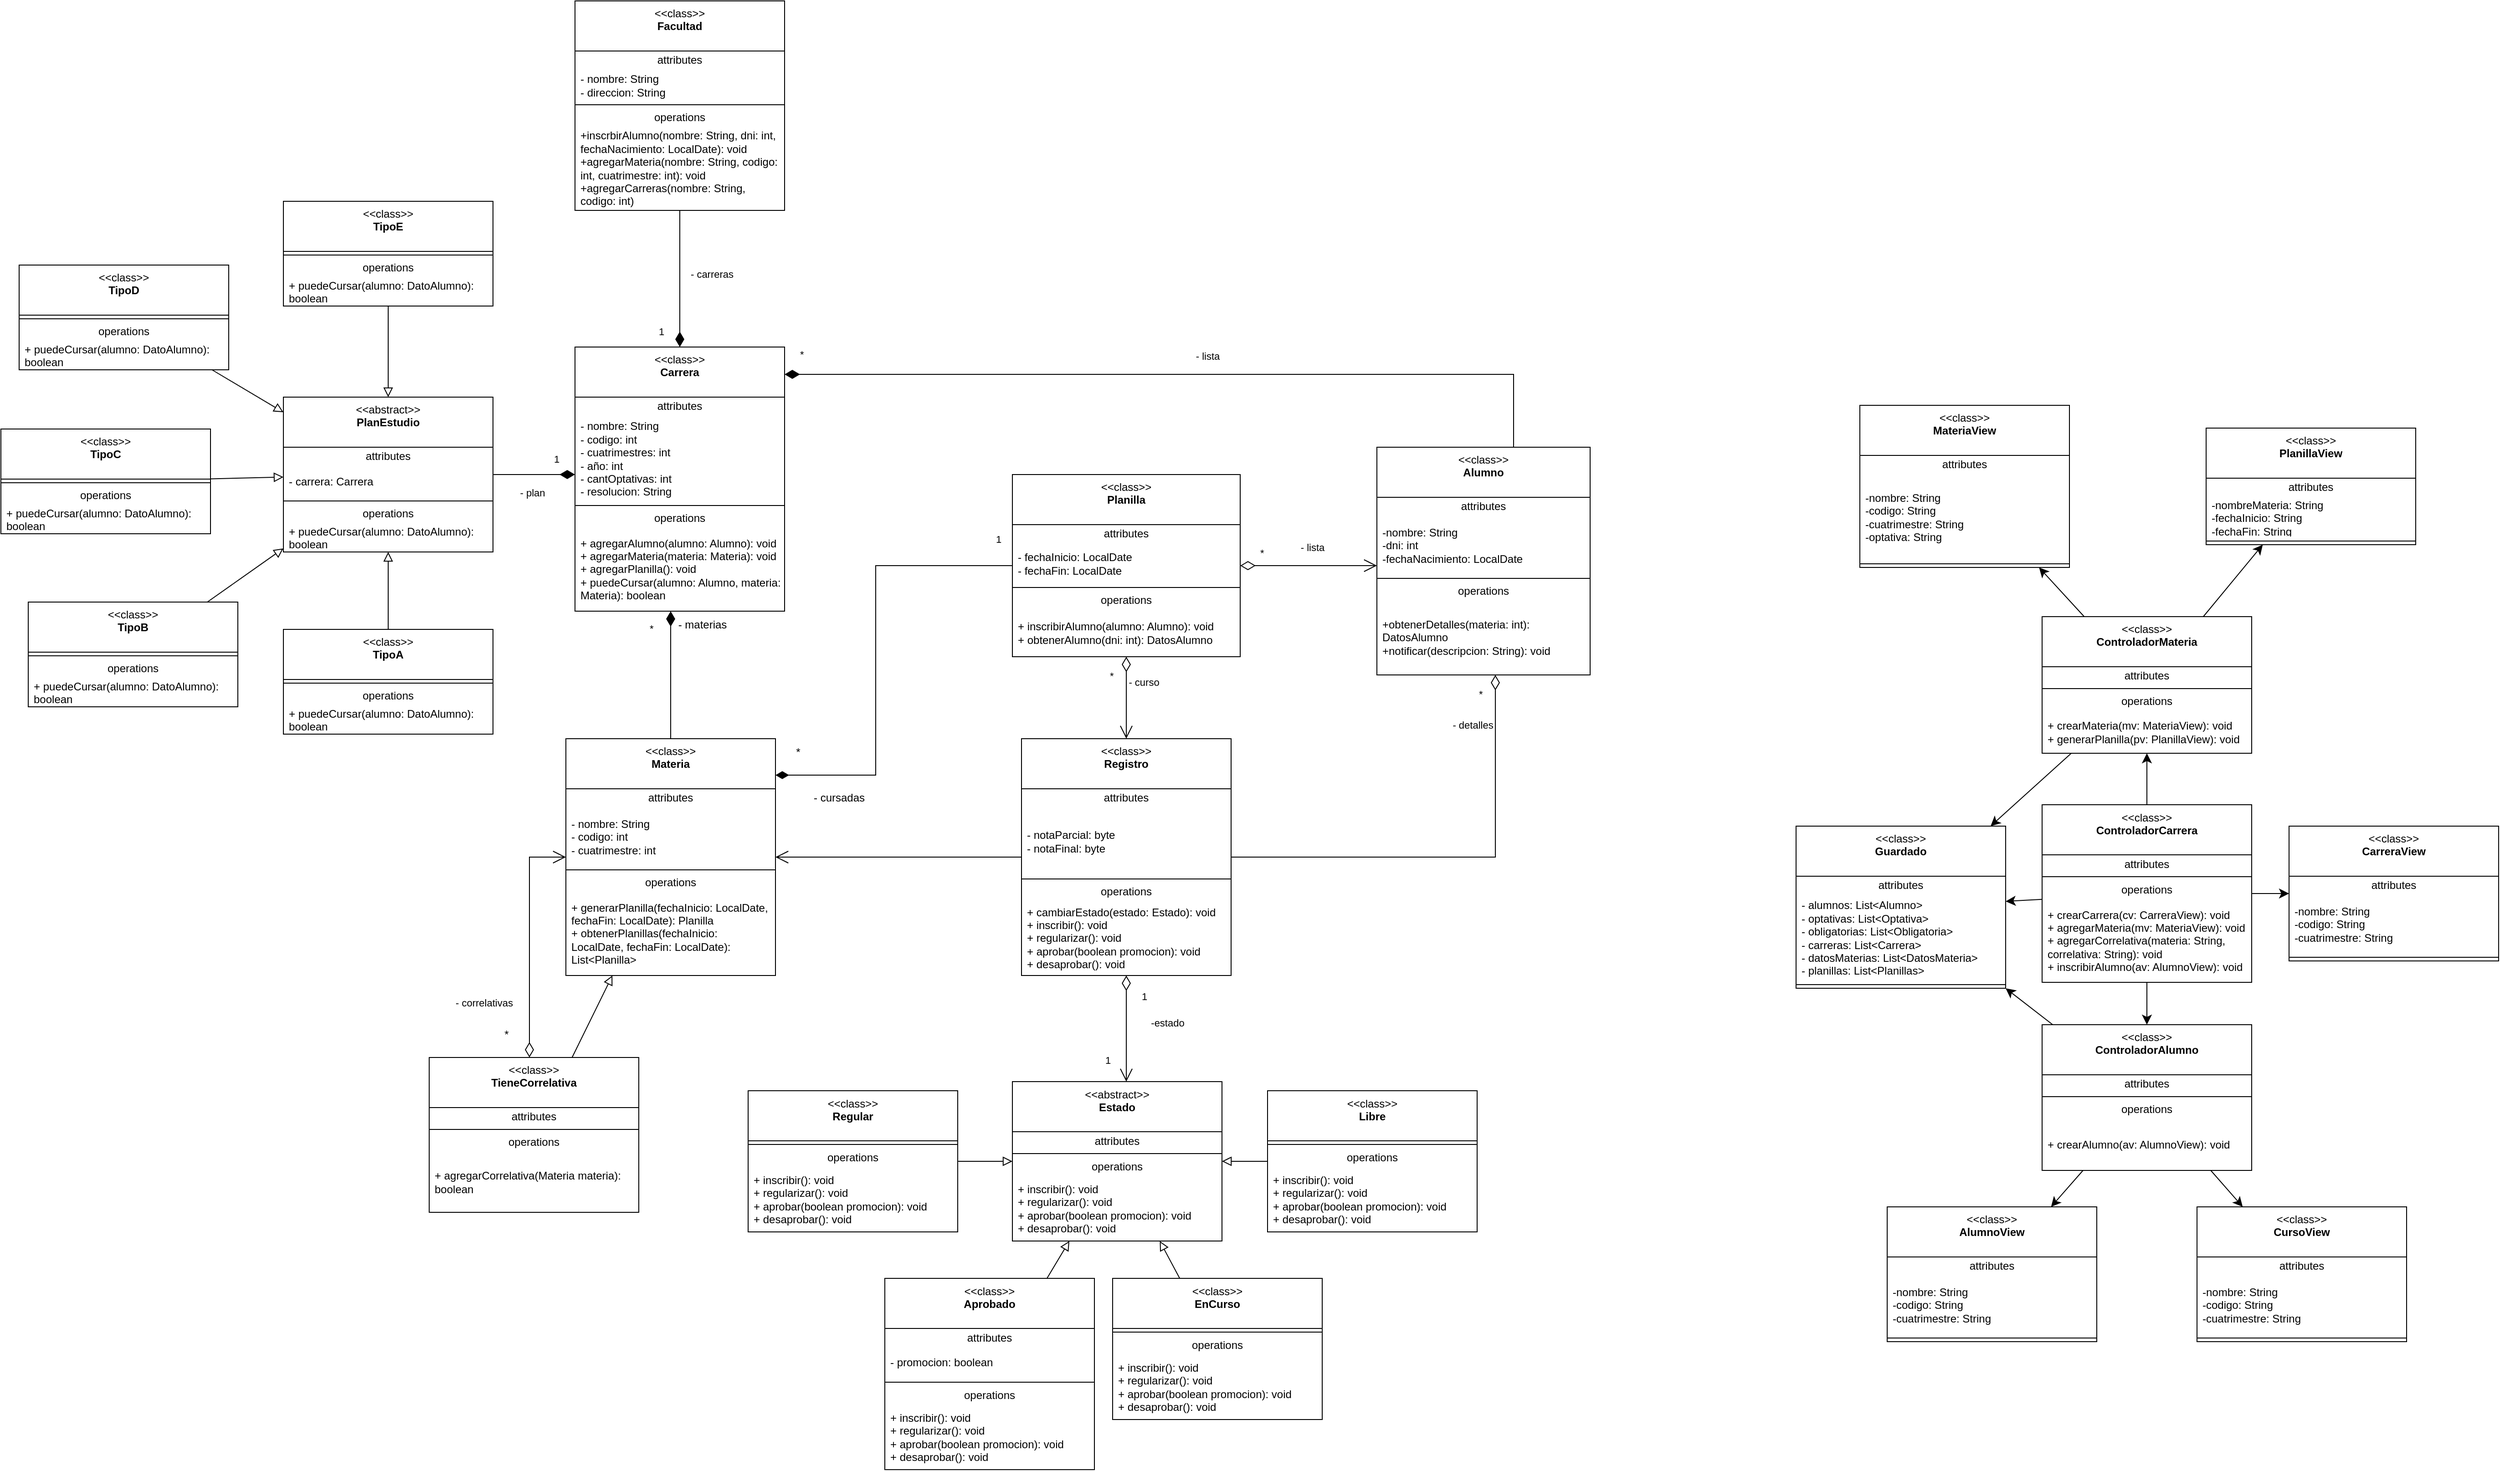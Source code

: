 <mxfile version="25.0.2">
  <diagram name="Página-1" id="42WX7RahyN4MLXOnVpzl">
    <mxGraphModel dx="794" dy="1957" grid="1" gridSize="10" guides="1" tooltips="1" connect="1" arrows="1" fold="1" page="1" pageScale="1" pageWidth="827" pageHeight="1169" math="0" shadow="0">
      <root>
        <mxCell id="0" />
        <mxCell id="1" parent="0" />
        <mxCell id="ucjsUxuFIgvPN1d-9xAu-1" value="&amp;lt;&amp;lt;class&amp;gt;&amp;gt;&lt;br&gt;&lt;b&gt;Materia&lt;/b&gt;" style="swimlane;fontStyle=0;align=center;verticalAlign=top;childLayout=stackLayout;horizontal=1;startSize=55;horizontalStack=0;resizeParent=1;resizeParentMax=0;resizeLast=0;collapsible=0;marginBottom=0;html=1;whiteSpace=wrap;" parent="1" vertex="1">
          <mxGeometry x="870" y="-218" width="230" height="260" as="geometry" />
        </mxCell>
        <mxCell id="ucjsUxuFIgvPN1d-9xAu-2" value="attributes" style="text;html=1;strokeColor=none;fillColor=none;align=center;verticalAlign=middle;spacingLeft=4;spacingRight=4;overflow=hidden;rotatable=0;points=[[0,0.5],[1,0.5]];portConstraint=eastwest;whiteSpace=wrap;" parent="ucjsUxuFIgvPN1d-9xAu-1" vertex="1">
          <mxGeometry y="55" width="230" height="20" as="geometry" />
        </mxCell>
        <mxCell id="ucjsUxuFIgvPN1d-9xAu-3" value="- nombre: String&lt;div&gt;- codigo: int&lt;/div&gt;&lt;div&gt;&lt;span style=&quot;background-color: initial;&quot;&gt;- cuatrimestre: int&lt;/span&gt;&lt;/div&gt;" style="text;html=1;strokeColor=none;fillColor=none;align=left;verticalAlign=middle;spacingLeft=4;spacingRight=4;overflow=hidden;rotatable=0;points=[[0,0.5],[1,0.5]];portConstraint=eastwest;whiteSpace=wrap;" parent="ucjsUxuFIgvPN1d-9xAu-1" vertex="1">
          <mxGeometry y="75" width="230" height="65" as="geometry" />
        </mxCell>
        <mxCell id="ucjsUxuFIgvPN1d-9xAu-6" value="" style="line;strokeWidth=1;fillColor=none;align=left;verticalAlign=middle;spacingTop=-1;spacingLeft=3;spacingRight=3;rotatable=0;labelPosition=right;points=[];portConstraint=eastwest;" parent="ucjsUxuFIgvPN1d-9xAu-1" vertex="1">
          <mxGeometry y="140" width="230" height="8" as="geometry" />
        </mxCell>
        <mxCell id="ucjsUxuFIgvPN1d-9xAu-7" value="operations" style="text;html=1;strokeColor=none;fillColor=none;align=center;verticalAlign=middle;spacingLeft=4;spacingRight=4;overflow=hidden;rotatable=0;points=[[0,0.5],[1,0.5]];portConstraint=eastwest;whiteSpace=wrap;" parent="ucjsUxuFIgvPN1d-9xAu-1" vertex="1">
          <mxGeometry y="148" width="230" height="20" as="geometry" />
        </mxCell>
        <mxCell id="ucjsUxuFIgvPN1d-9xAu-8" value="+ generarPlanilla(fechaInicio: LocalDate, fechaFin: LocalDate): Planilla&lt;div&gt;+ obtenerPlanillas(fechaInicio: LocalDate, fechaFin: LocalDate&lt;span style=&quot;background-color: initial;&quot;&gt;): List&amp;lt;Planilla&amp;gt;&lt;/span&gt;&lt;/div&gt;" style="text;html=1;strokeColor=none;fillColor=none;align=left;verticalAlign=middle;spacingLeft=4;spacingRight=4;overflow=hidden;rotatable=0;points=[[0,0.5],[1,0.5]];portConstraint=eastwest;whiteSpace=wrap;" parent="ucjsUxuFIgvPN1d-9xAu-1" vertex="1">
          <mxGeometry y="168" width="230" height="92" as="geometry" />
        </mxCell>
        <mxCell id="ucjsUxuFIgvPN1d-9xAu-11" value="&amp;lt;&amp;lt;class&amp;gt;&amp;gt;&lt;div&gt;&lt;b&gt;Planilla&lt;/b&gt;&lt;/div&gt;" style="swimlane;fontStyle=0;align=center;verticalAlign=top;childLayout=stackLayout;horizontal=1;startSize=55;horizontalStack=0;resizeParent=1;resizeParentMax=0;resizeLast=0;collapsible=0;marginBottom=0;html=1;whiteSpace=wrap;" parent="1" vertex="1">
          <mxGeometry x="1360" y="-508" width="250" height="200" as="geometry" />
        </mxCell>
        <mxCell id="ucjsUxuFIgvPN1d-9xAu-12" value="attributes" style="text;html=1;strokeColor=none;fillColor=none;align=center;verticalAlign=middle;spacingLeft=4;spacingRight=4;overflow=hidden;rotatable=0;points=[[0,0.5],[1,0.5]];portConstraint=eastwest;whiteSpace=wrap;" parent="ucjsUxuFIgvPN1d-9xAu-11" vertex="1">
          <mxGeometry y="55" width="250" height="20" as="geometry" />
        </mxCell>
        <mxCell id="ucjsUxuFIgvPN1d-9xAu-13" value="&lt;div&gt;- fechaInicio: LocalDate&lt;/div&gt;&lt;div&gt;- fechaFin: LocalDate&lt;/div&gt;" style="text;html=1;strokeColor=none;fillColor=none;align=left;verticalAlign=middle;spacingLeft=4;spacingRight=4;overflow=hidden;rotatable=0;points=[[0,0.5],[1,0.5]];portConstraint=eastwest;whiteSpace=wrap;" parent="ucjsUxuFIgvPN1d-9xAu-11" vertex="1">
          <mxGeometry y="75" width="250" height="45" as="geometry" />
        </mxCell>
        <mxCell id="ucjsUxuFIgvPN1d-9xAu-14" value="" style="line;strokeWidth=1;fillColor=none;align=left;verticalAlign=middle;spacingTop=-1;spacingLeft=3;spacingRight=3;rotatable=0;labelPosition=right;points=[];portConstraint=eastwest;" parent="ucjsUxuFIgvPN1d-9xAu-11" vertex="1">
          <mxGeometry y="120" width="250" height="8" as="geometry" />
        </mxCell>
        <mxCell id="ucjsUxuFIgvPN1d-9xAu-15" value="operations" style="text;html=1;strokeColor=none;fillColor=none;align=center;verticalAlign=middle;spacingLeft=4;spacingRight=4;overflow=hidden;rotatable=0;points=[[0,0.5],[1,0.5]];portConstraint=eastwest;whiteSpace=wrap;" parent="ucjsUxuFIgvPN1d-9xAu-11" vertex="1">
          <mxGeometry y="128" width="250" height="20" as="geometry" />
        </mxCell>
        <mxCell id="ucjsUxuFIgvPN1d-9xAu-16" value="+ inscribirAlumno(alumno: Alumno): void&lt;div&gt;+ obtenerAlumno(dni: int): DatosAlumno&lt;/div&gt;" style="text;html=1;strokeColor=none;fillColor=none;align=left;verticalAlign=middle;spacingLeft=4;spacingRight=4;overflow=hidden;rotatable=0;points=[[0,0.5],[1,0.5]];portConstraint=eastwest;whiteSpace=wrap;" parent="ucjsUxuFIgvPN1d-9xAu-11" vertex="1">
          <mxGeometry y="148" width="250" height="52" as="geometry" />
        </mxCell>
        <mxCell id="ucjsUxuFIgvPN1d-9xAu-18" value="1" style="endArrow=diamondThin;html=1;endSize=12;startArrow=none;startSize=14;startFill=0;edgeStyle=orthogonalEdgeStyle;align=left;verticalAlign=bottom;rounded=0;endFill=1;" parent="1" source="ucjsUxuFIgvPN1d-9xAu-11" target="ucjsUxuFIgvPN1d-9xAu-1" edge="1">
          <mxGeometry x="-0.918" y="-20" relative="1" as="geometry">
            <mxPoint x="820" y="-329" as="sourcePoint" />
            <mxPoint x="1140" y="-858" as="targetPoint" />
            <mxPoint as="offset" />
            <Array as="points">
              <mxPoint x="1210" y="-408" />
              <mxPoint x="1210" y="-178" />
            </Array>
          </mxGeometry>
        </mxCell>
        <mxCell id="ucjsUxuFIgvPN1d-9xAu-20" value="&amp;lt;&amp;lt;class&amp;gt;&amp;gt;&lt;br&gt;&lt;b&gt;Alumno&lt;/b&gt;" style="swimlane;fontStyle=0;align=center;verticalAlign=top;childLayout=stackLayout;horizontal=1;startSize=55;horizontalStack=0;resizeParent=1;resizeParentMax=0;resizeLast=0;collapsible=0;marginBottom=0;html=1;whiteSpace=wrap;" parent="1" vertex="1">
          <mxGeometry x="1760" y="-538" width="234" height="250" as="geometry" />
        </mxCell>
        <mxCell id="ucjsUxuFIgvPN1d-9xAu-21" value="attributes" style="text;html=1;strokeColor=none;fillColor=none;align=center;verticalAlign=middle;spacingLeft=4;spacingRight=4;overflow=hidden;rotatable=0;points=[[0,0.5],[1,0.5]];portConstraint=eastwest;whiteSpace=wrap;" parent="ucjsUxuFIgvPN1d-9xAu-20" vertex="1">
          <mxGeometry y="55" width="234" height="20" as="geometry" />
        </mxCell>
        <mxCell id="ucjsUxuFIgvPN1d-9xAu-22" value="-nombre: String&lt;div&gt;-dni: int&lt;/div&gt;&lt;div&gt;-fechaNacimiento: LocalDate&lt;/div&gt;" style="text;html=1;strokeColor=none;fillColor=none;align=left;verticalAlign=middle;spacingLeft=4;spacingRight=4;overflow=hidden;rotatable=0;points=[[0,0.5],[1,0.5]];portConstraint=eastwest;whiteSpace=wrap;" parent="ucjsUxuFIgvPN1d-9xAu-20" vertex="1">
          <mxGeometry y="75" width="234" height="65" as="geometry" />
        </mxCell>
        <mxCell id="ucjsUxuFIgvPN1d-9xAu-23" value="" style="line;strokeWidth=1;fillColor=none;align=left;verticalAlign=middle;spacingTop=-1;spacingLeft=3;spacingRight=3;rotatable=0;labelPosition=right;points=[];portConstraint=eastwest;" parent="ucjsUxuFIgvPN1d-9xAu-20" vertex="1">
          <mxGeometry y="140" width="234" height="8" as="geometry" />
        </mxCell>
        <mxCell id="ucjsUxuFIgvPN1d-9xAu-24" value="operations" style="text;html=1;strokeColor=none;fillColor=none;align=center;verticalAlign=middle;spacingLeft=4;spacingRight=4;overflow=hidden;rotatable=0;points=[[0,0.5],[1,0.5]];portConstraint=eastwest;whiteSpace=wrap;" parent="ucjsUxuFIgvPN1d-9xAu-20" vertex="1">
          <mxGeometry y="148" width="234" height="20" as="geometry" />
        </mxCell>
        <mxCell id="ucjsUxuFIgvPN1d-9xAu-25" value="&lt;div&gt;+obtenerDetalles(materia: int): DatosAlumno&lt;/div&gt;&lt;div&gt;+notificar(descripcion: String): void&lt;/div&gt;" style="text;html=1;strokeColor=none;fillColor=none;align=left;verticalAlign=middle;spacingLeft=4;spacingRight=4;overflow=hidden;rotatable=0;points=[[0,0.5],[1,0.5]];portConstraint=eastwest;whiteSpace=wrap;" parent="ucjsUxuFIgvPN1d-9xAu-20" vertex="1">
          <mxGeometry y="168" width="234" height="82" as="geometry" />
        </mxCell>
        <mxCell id="ucjsUxuFIgvPN1d-9xAu-26" value="- lista" style="endArrow=open;html=1;endSize=12;startArrow=diamondThin;startSize=14;startFill=0;edgeStyle=orthogonalEdgeStyle;rounded=0;" parent="1" source="ucjsUxuFIgvPN1d-9xAu-11" target="ucjsUxuFIgvPN1d-9xAu-20" edge="1">
          <mxGeometry x="0.053" y="20" relative="1" as="geometry">
            <mxPoint x="1310" y="-499.5" as="sourcePoint" />
            <mxPoint x="1470" y="-499.5" as="targetPoint" />
            <Array as="points">
              <mxPoint x="1987" y="-378" />
            </Array>
            <mxPoint as="offset" />
          </mxGeometry>
        </mxCell>
        <mxCell id="ucjsUxuFIgvPN1d-9xAu-27" value="*" style="edgeLabel;resizable=0;html=1;align=left;verticalAlign=top;" parent="ucjsUxuFIgvPN1d-9xAu-26" connectable="0" vertex="1">
          <mxGeometry x="-1" relative="1" as="geometry">
            <mxPoint x="20" y="-27" as="offset" />
          </mxGeometry>
        </mxCell>
        <mxCell id="ucjsUxuFIgvPN1d-9xAu-32" value="&amp;lt;&amp;lt;class&amp;gt;&amp;gt;&lt;br&gt;&lt;b&gt;Registro&lt;/b&gt;" style="swimlane;fontStyle=0;align=center;verticalAlign=top;childLayout=stackLayout;horizontal=1;startSize=55;horizontalStack=0;resizeParent=1;resizeParentMax=0;resizeLast=0;collapsible=0;marginBottom=0;html=1;whiteSpace=wrap;" parent="1" vertex="1">
          <mxGeometry x="1370" y="-218" width="230" height="260" as="geometry" />
        </mxCell>
        <mxCell id="ucjsUxuFIgvPN1d-9xAu-33" value="attributes" style="text;html=1;strokeColor=none;fillColor=none;align=center;verticalAlign=middle;spacingLeft=4;spacingRight=4;overflow=hidden;rotatable=0;points=[[0,0.5],[1,0.5]];portConstraint=eastwest;whiteSpace=wrap;" parent="ucjsUxuFIgvPN1d-9xAu-32" vertex="1">
          <mxGeometry y="55" width="230" height="20" as="geometry" />
        </mxCell>
        <mxCell id="ucjsUxuFIgvPN1d-9xAu-34" value="&lt;div&gt;- notaParcial: byte&lt;/div&gt;&lt;div&gt;- notaFinal: byte&lt;/div&gt;" style="text;html=1;strokeColor=none;fillColor=none;align=left;verticalAlign=middle;spacingLeft=4;spacingRight=4;overflow=hidden;rotatable=0;points=[[0,0.5],[1,0.5]];portConstraint=eastwest;whiteSpace=wrap;" parent="ucjsUxuFIgvPN1d-9xAu-32" vertex="1">
          <mxGeometry y="75" width="230" height="75" as="geometry" />
        </mxCell>
        <mxCell id="ucjsUxuFIgvPN1d-9xAu-35" value="" style="line;strokeWidth=1;fillColor=none;align=left;verticalAlign=middle;spacingTop=-1;spacingLeft=3;spacingRight=3;rotatable=0;labelPosition=right;points=[];portConstraint=eastwest;" parent="ucjsUxuFIgvPN1d-9xAu-32" vertex="1">
          <mxGeometry y="150" width="230" height="8" as="geometry" />
        </mxCell>
        <mxCell id="ucjsUxuFIgvPN1d-9xAu-36" value="operations" style="text;html=1;strokeColor=none;fillColor=none;align=center;verticalAlign=middle;spacingLeft=4;spacingRight=4;overflow=hidden;rotatable=0;points=[[0,0.5],[1,0.5]];portConstraint=eastwest;whiteSpace=wrap;" parent="ucjsUxuFIgvPN1d-9xAu-32" vertex="1">
          <mxGeometry y="158" width="230" height="20" as="geometry" />
        </mxCell>
        <mxCell id="ucjsUxuFIgvPN1d-9xAu-38" value="+ cambiarEstado(estado: Estado): void&lt;div&gt;&lt;div&gt;+ inscribir(): void&lt;/div&gt;&lt;div&gt;+ regularizar(): void&lt;/div&gt;+ aprobar(boolean promocion): void&lt;div&gt;+ desaprobar(): void&lt;/div&gt;&lt;/div&gt;" style="text;html=1;strokeColor=none;fillColor=none;align=left;verticalAlign=middle;spacingLeft=4;spacingRight=4;overflow=hidden;rotatable=0;points=[[0,0.5],[1,0.5]];portConstraint=eastwest;whiteSpace=wrap;" parent="ucjsUxuFIgvPN1d-9xAu-32" vertex="1">
          <mxGeometry y="178" width="230" height="82" as="geometry" />
        </mxCell>
        <mxCell id="ucjsUxuFIgvPN1d-9xAu-39" value="- curso" style="endArrow=open;html=1;endSize=12;startArrow=diamondThin;startSize=14;startFill=0;edgeStyle=orthogonalEdgeStyle;rounded=0;" parent="1" source="ucjsUxuFIgvPN1d-9xAu-11" target="ucjsUxuFIgvPN1d-9xAu-32" edge="1">
          <mxGeometry x="-0.382" y="19" relative="1" as="geometry">
            <mxPoint x="1165" y="-460.96" as="sourcePoint" />
            <mxPoint x="1280" y="-261.003" as="targetPoint" />
            <mxPoint as="offset" />
          </mxGeometry>
        </mxCell>
        <mxCell id="ucjsUxuFIgvPN1d-9xAu-40" value="*" style="edgeLabel;resizable=0;html=1;align=left;verticalAlign=top;" parent="ucjsUxuFIgvPN1d-9xAu-39" connectable="0" vertex="1">
          <mxGeometry x="-1" relative="1" as="geometry">
            <mxPoint x="-20" y="8" as="offset" />
          </mxGeometry>
        </mxCell>
        <mxCell id="ucjsUxuFIgvPN1d-9xAu-41" value="- detalles" style="endArrow=none;html=1;endSize=12;startArrow=diamondThin;startSize=14;startFill=0;edgeStyle=orthogonalEdgeStyle;rounded=0;endFill=0;" parent="1" source="ucjsUxuFIgvPN1d-9xAu-20" target="ucjsUxuFIgvPN1d-9xAu-32" edge="1">
          <mxGeometry x="-0.778" y="-25" relative="1" as="geometry">
            <mxPoint x="1656" y="-349" as="sourcePoint" />
            <mxPoint x="1771" y="-129" as="targetPoint" />
            <mxPoint as="offset" />
            <Array as="points">
              <mxPoint x="1890" y="-88" />
            </Array>
          </mxGeometry>
        </mxCell>
        <mxCell id="ucjsUxuFIgvPN1d-9xAu-42" value="*" style="edgeLabel;resizable=0;html=1;align=left;verticalAlign=top;" parent="ucjsUxuFIgvPN1d-9xAu-41" connectable="0" vertex="1">
          <mxGeometry x="-1" relative="1" as="geometry">
            <mxPoint x="-20" y="8" as="offset" />
          </mxGeometry>
        </mxCell>
        <mxCell id="ucjsUxuFIgvPN1d-9xAu-45" value="1" style="edgeLabel;resizable=0;html=1;align=left;verticalAlign=top;" parent="1" connectable="0" vertex="1">
          <mxGeometry x="1460" y="122" as="geometry" />
        </mxCell>
        <mxCell id="ucjsUxuFIgvPN1d-9xAu-47" value="&amp;lt;&amp;lt;abstract&amp;gt;&amp;gt;&lt;br&gt;&lt;b&gt;Estado&lt;/b&gt;" style="swimlane;fontStyle=0;align=center;verticalAlign=top;childLayout=stackLayout;horizontal=1;startSize=55;horizontalStack=0;resizeParent=1;resizeParentMax=0;resizeLast=0;collapsible=0;marginBottom=0;html=1;whiteSpace=wrap;" parent="1" vertex="1">
          <mxGeometry x="1360" y="158.5" width="230" height="175" as="geometry" />
        </mxCell>
        <mxCell id="ucjsUxuFIgvPN1d-9xAu-48" value="attributes" style="text;html=1;strokeColor=none;fillColor=none;align=center;verticalAlign=middle;spacingLeft=4;spacingRight=4;overflow=hidden;rotatable=0;points=[[0,0.5],[1,0.5]];portConstraint=eastwest;whiteSpace=wrap;" parent="ucjsUxuFIgvPN1d-9xAu-47" vertex="1">
          <mxGeometry y="55" width="230" height="20" as="geometry" />
        </mxCell>
        <mxCell id="ucjsUxuFIgvPN1d-9xAu-50" value="" style="line;strokeWidth=1;fillColor=none;align=left;verticalAlign=middle;spacingTop=-1;spacingLeft=3;spacingRight=3;rotatable=0;labelPosition=right;points=[];portConstraint=eastwest;" parent="ucjsUxuFIgvPN1d-9xAu-47" vertex="1">
          <mxGeometry y="75" width="230" height="8" as="geometry" />
        </mxCell>
        <mxCell id="ucjsUxuFIgvPN1d-9xAu-51" value="operations" style="text;html=1;strokeColor=none;fillColor=none;align=center;verticalAlign=middle;spacingLeft=4;spacingRight=4;overflow=hidden;rotatable=0;points=[[0,0.5],[1,0.5]];portConstraint=eastwest;whiteSpace=wrap;" parent="ucjsUxuFIgvPN1d-9xAu-47" vertex="1">
          <mxGeometry y="83" width="230" height="20" as="geometry" />
        </mxCell>
        <mxCell id="ucjsUxuFIgvPN1d-9xAu-52" value="&lt;div&gt;+ inscribir(): void&lt;/div&gt;&lt;div&gt;+ regularizar(): void&lt;/div&gt;+ aprobar(boolean promocion): void&lt;div&gt;+ desaprobar(): void&lt;/div&gt;" style="text;html=1;strokeColor=none;fillColor=none;align=left;verticalAlign=middle;spacingLeft=4;spacingRight=4;overflow=hidden;rotatable=0;points=[[0,0.5],[1,0.5]];portConstraint=eastwest;whiteSpace=wrap;" parent="ucjsUxuFIgvPN1d-9xAu-47" vertex="1">
          <mxGeometry y="103" width="230" height="72" as="geometry" />
        </mxCell>
        <mxCell id="ucjsUxuFIgvPN1d-9xAu-54" value="&amp;lt;&amp;lt;class&amp;gt;&amp;gt;&lt;br&gt;&lt;b&gt;Libre&lt;/b&gt;" style="swimlane;fontStyle=0;align=center;verticalAlign=top;childLayout=stackLayout;horizontal=1;startSize=55;horizontalStack=0;resizeParent=1;resizeParentMax=0;resizeLast=0;collapsible=0;marginBottom=0;html=1;whiteSpace=wrap;" parent="1" vertex="1">
          <mxGeometry x="1640" y="168.5" width="230" height="155" as="geometry" />
        </mxCell>
        <mxCell id="ucjsUxuFIgvPN1d-9xAu-57" value="" style="line;strokeWidth=1;fillColor=none;align=left;verticalAlign=middle;spacingTop=-1;spacingLeft=3;spacingRight=3;rotatable=0;labelPosition=right;points=[];portConstraint=eastwest;" parent="ucjsUxuFIgvPN1d-9xAu-54" vertex="1">
          <mxGeometry y="55" width="230" height="8" as="geometry" />
        </mxCell>
        <mxCell id="ucjsUxuFIgvPN1d-9xAu-58" value="operations" style="text;html=1;strokeColor=none;fillColor=none;align=center;verticalAlign=middle;spacingLeft=4;spacingRight=4;overflow=hidden;rotatable=0;points=[[0,0.5],[1,0.5]];portConstraint=eastwest;whiteSpace=wrap;" parent="ucjsUxuFIgvPN1d-9xAu-54" vertex="1">
          <mxGeometry y="63" width="230" height="20" as="geometry" />
        </mxCell>
        <mxCell id="ucjsUxuFIgvPN1d-9xAu-59" value="&lt;div&gt;+ inscribir(): void&lt;/div&gt;&lt;div&gt;+ regularizar(): void&lt;/div&gt;+ aprobar(boolean promocion): void&lt;div&gt;+ desaprobar(): void&lt;/div&gt;" style="text;html=1;strokeColor=none;fillColor=none;align=left;verticalAlign=middle;spacingLeft=4;spacingRight=4;overflow=hidden;rotatable=0;points=[[0,0.5],[1,0.5]];portConstraint=eastwest;whiteSpace=wrap;" parent="ucjsUxuFIgvPN1d-9xAu-54" vertex="1">
          <mxGeometry y="83" width="230" height="72" as="geometry" />
        </mxCell>
        <mxCell id="ucjsUxuFIgvPN1d-9xAu-60" value="" style="endArrow=block;startArrow=none;endFill=0;startFill=0;endSize=8;html=1;verticalAlign=bottom;labelBackgroundColor=none;rounded=0;" parent="1" source="ucjsUxuFIgvPN1d-9xAu-54" target="ucjsUxuFIgvPN1d-9xAu-47" edge="1">
          <mxGeometry width="160" relative="1" as="geometry">
            <mxPoint x="850" y="432.5" as="sourcePoint" />
            <mxPoint x="1010" y="432.5" as="targetPoint" />
          </mxGeometry>
        </mxCell>
        <mxCell id="ucjsUxuFIgvPN1d-9xAu-61" value="&amp;lt;&amp;lt;class&amp;gt;&amp;gt;&lt;br&gt;&lt;b&gt;EnCurso&lt;/b&gt;" style="swimlane;fontStyle=0;align=center;verticalAlign=top;childLayout=stackLayout;horizontal=1;startSize=55;horizontalStack=0;resizeParent=1;resizeParentMax=0;resizeLast=0;collapsible=0;marginBottom=0;html=1;whiteSpace=wrap;" parent="1" vertex="1">
          <mxGeometry x="1470" y="374.5" width="230" height="155" as="geometry" />
        </mxCell>
        <mxCell id="ucjsUxuFIgvPN1d-9xAu-62" value="" style="line;strokeWidth=1;fillColor=none;align=left;verticalAlign=middle;spacingTop=-1;spacingLeft=3;spacingRight=3;rotatable=0;labelPosition=right;points=[];portConstraint=eastwest;" parent="ucjsUxuFIgvPN1d-9xAu-61" vertex="1">
          <mxGeometry y="55" width="230" height="8" as="geometry" />
        </mxCell>
        <mxCell id="ucjsUxuFIgvPN1d-9xAu-63" value="operations" style="text;html=1;strokeColor=none;fillColor=none;align=center;verticalAlign=middle;spacingLeft=4;spacingRight=4;overflow=hidden;rotatable=0;points=[[0,0.5],[1,0.5]];portConstraint=eastwest;whiteSpace=wrap;" parent="ucjsUxuFIgvPN1d-9xAu-61" vertex="1">
          <mxGeometry y="63" width="230" height="20" as="geometry" />
        </mxCell>
        <mxCell id="ucjsUxuFIgvPN1d-9xAu-64" value="&lt;div&gt;+ inscribir(): void&lt;/div&gt;&lt;div&gt;+ regularizar(): void&lt;/div&gt;+ aprobar(boolean promocion): void&lt;div&gt;+ desaprobar(): void&lt;/div&gt;" style="text;html=1;strokeColor=none;fillColor=none;align=left;verticalAlign=middle;spacingLeft=4;spacingRight=4;overflow=hidden;rotatable=0;points=[[0,0.5],[1,0.5]];portConstraint=eastwest;whiteSpace=wrap;" parent="ucjsUxuFIgvPN1d-9xAu-61" vertex="1">
          <mxGeometry y="83" width="230" height="72" as="geometry" />
        </mxCell>
        <mxCell id="ucjsUxuFIgvPN1d-9xAu-65" value="&amp;lt;&amp;lt;class&amp;gt;&amp;gt;&lt;br&gt;&lt;b&gt;Regular&lt;/b&gt;" style="swimlane;fontStyle=0;align=center;verticalAlign=top;childLayout=stackLayout;horizontal=1;startSize=55;horizontalStack=0;resizeParent=1;resizeParentMax=0;resizeLast=0;collapsible=0;marginBottom=0;html=1;whiteSpace=wrap;" parent="1" vertex="1">
          <mxGeometry x="1070" y="168.5" width="230" height="155" as="geometry" />
        </mxCell>
        <mxCell id="ucjsUxuFIgvPN1d-9xAu-66" value="" style="line;strokeWidth=1;fillColor=none;align=left;verticalAlign=middle;spacingTop=-1;spacingLeft=3;spacingRight=3;rotatable=0;labelPosition=right;points=[];portConstraint=eastwest;" parent="ucjsUxuFIgvPN1d-9xAu-65" vertex="1">
          <mxGeometry y="55" width="230" height="8" as="geometry" />
        </mxCell>
        <mxCell id="ucjsUxuFIgvPN1d-9xAu-67" value="operations" style="text;html=1;strokeColor=none;fillColor=none;align=center;verticalAlign=middle;spacingLeft=4;spacingRight=4;overflow=hidden;rotatable=0;points=[[0,0.5],[1,0.5]];portConstraint=eastwest;whiteSpace=wrap;" parent="ucjsUxuFIgvPN1d-9xAu-65" vertex="1">
          <mxGeometry y="63" width="230" height="20" as="geometry" />
        </mxCell>
        <mxCell id="ucjsUxuFIgvPN1d-9xAu-68" value="&lt;div&gt;+ inscribir(): void&lt;/div&gt;&lt;div&gt;+ regularizar(): void&lt;/div&gt;+ aprobar(boolean promocion): void&lt;div&gt;+ desaprobar(): void&lt;/div&gt;" style="text;html=1;strokeColor=none;fillColor=none;align=left;verticalAlign=middle;spacingLeft=4;spacingRight=4;overflow=hidden;rotatable=0;points=[[0,0.5],[1,0.5]];portConstraint=eastwest;whiteSpace=wrap;" parent="ucjsUxuFIgvPN1d-9xAu-65" vertex="1">
          <mxGeometry y="83" width="230" height="72" as="geometry" />
        </mxCell>
        <mxCell id="ucjsUxuFIgvPN1d-9xAu-69" value="&amp;lt;&amp;lt;class&amp;gt;&amp;gt;&lt;br&gt;&lt;b&gt;Aprobado&lt;/b&gt;" style="swimlane;fontStyle=0;align=center;verticalAlign=top;childLayout=stackLayout;horizontal=1;startSize=55;horizontalStack=0;resizeParent=1;resizeParentMax=0;resizeLast=0;collapsible=0;marginBottom=0;html=1;whiteSpace=wrap;" parent="1" vertex="1">
          <mxGeometry x="1220" y="374.5" width="230" height="210" as="geometry" />
        </mxCell>
        <mxCell id="xUVor3zvpDj9b290vUwr-3" value="attributes" style="text;html=1;strokeColor=none;fillColor=none;align=center;verticalAlign=middle;spacingLeft=4;spacingRight=4;overflow=hidden;rotatable=0;points=[[0,0.5],[1,0.5]];portConstraint=eastwest;whiteSpace=wrap;" parent="ucjsUxuFIgvPN1d-9xAu-69" vertex="1">
          <mxGeometry y="55" width="230" height="20" as="geometry" />
        </mxCell>
        <mxCell id="xUVor3zvpDj9b290vUwr-4" value="- promocion: boolean" style="text;html=1;strokeColor=none;fillColor=none;align=left;verticalAlign=middle;spacingLeft=4;spacingRight=4;overflow=hidden;rotatable=0;points=[[0,0.5],[1,0.5]];portConstraint=eastwest;whiteSpace=wrap;" parent="ucjsUxuFIgvPN1d-9xAu-69" vertex="1">
          <mxGeometry y="75" width="230" height="35" as="geometry" />
        </mxCell>
        <mxCell id="ucjsUxuFIgvPN1d-9xAu-70" value="" style="line;strokeWidth=1;fillColor=none;align=left;verticalAlign=middle;spacingTop=-1;spacingLeft=3;spacingRight=3;rotatable=0;labelPosition=right;points=[];portConstraint=eastwest;" parent="ucjsUxuFIgvPN1d-9xAu-69" vertex="1">
          <mxGeometry y="110" width="230" height="8" as="geometry" />
        </mxCell>
        <mxCell id="ucjsUxuFIgvPN1d-9xAu-71" value="operations" style="text;html=1;strokeColor=none;fillColor=none;align=center;verticalAlign=middle;spacingLeft=4;spacingRight=4;overflow=hidden;rotatable=0;points=[[0,0.5],[1,0.5]];portConstraint=eastwest;whiteSpace=wrap;" parent="ucjsUxuFIgvPN1d-9xAu-69" vertex="1">
          <mxGeometry y="118" width="230" height="20" as="geometry" />
        </mxCell>
        <mxCell id="ucjsUxuFIgvPN1d-9xAu-72" value="&lt;div&gt;+ inscribir(): void&lt;/div&gt;&lt;div&gt;+ regularizar(): void&lt;/div&gt;+ aprobar(boolean promocion): void&lt;div&gt;+ desaprobar(): void&lt;/div&gt;" style="text;html=1;strokeColor=none;fillColor=none;align=left;verticalAlign=middle;spacingLeft=4;spacingRight=4;overflow=hidden;rotatable=0;points=[[0,0.5],[1,0.5]];portConstraint=eastwest;whiteSpace=wrap;" parent="ucjsUxuFIgvPN1d-9xAu-69" vertex="1">
          <mxGeometry y="138" width="230" height="72" as="geometry" />
        </mxCell>
        <mxCell id="ucjsUxuFIgvPN1d-9xAu-73" value="" style="endArrow=block;startArrow=none;endFill=0;startFill=0;endSize=8;html=1;verticalAlign=bottom;labelBackgroundColor=none;rounded=0;" parent="1" source="ucjsUxuFIgvPN1d-9xAu-61" target="ucjsUxuFIgvPN1d-9xAu-47" edge="1">
          <mxGeometry width="160" relative="1" as="geometry">
            <mxPoint x="920" y="529.5" as="sourcePoint" />
            <mxPoint x="1110" y="428.5" as="targetPoint" />
          </mxGeometry>
        </mxCell>
        <mxCell id="ucjsUxuFIgvPN1d-9xAu-74" value="" style="endArrow=block;startArrow=none;endFill=0;startFill=0;endSize=8;html=1;verticalAlign=bottom;labelBackgroundColor=none;rounded=0;" parent="1" source="ucjsUxuFIgvPN1d-9xAu-65" target="ucjsUxuFIgvPN1d-9xAu-47" edge="1">
          <mxGeometry width="160" relative="1" as="geometry">
            <mxPoint x="930" y="539.5" as="sourcePoint" />
            <mxPoint x="1120" y="438.5" as="targetPoint" />
          </mxGeometry>
        </mxCell>
        <mxCell id="ucjsUxuFIgvPN1d-9xAu-75" value="" style="endArrow=block;startArrow=none;endFill=0;startFill=0;endSize=8;html=1;verticalAlign=bottom;labelBackgroundColor=none;rounded=0;" parent="1" source="ucjsUxuFIgvPN1d-9xAu-69" target="ucjsUxuFIgvPN1d-9xAu-47" edge="1">
          <mxGeometry width="160" relative="1" as="geometry">
            <mxPoint x="940" y="549.5" as="sourcePoint" />
            <mxPoint x="1130" y="448.5" as="targetPoint" />
          </mxGeometry>
        </mxCell>
        <mxCell id="ucjsUxuFIgvPN1d-9xAu-76" value="&amp;lt;&amp;lt;class&amp;gt;&amp;gt;&lt;br&gt;&lt;b&gt;Carrera&lt;/b&gt;" style="swimlane;fontStyle=0;align=center;verticalAlign=top;childLayout=stackLayout;horizontal=1;startSize=55;horizontalStack=0;resizeParent=1;resizeParentMax=0;resizeLast=0;collapsible=0;marginBottom=0;html=1;whiteSpace=wrap;" parent="1" vertex="1">
          <mxGeometry x="880" y="-648" width="230" height="290" as="geometry" />
        </mxCell>
        <mxCell id="ucjsUxuFIgvPN1d-9xAu-77" value="attributes" style="text;html=1;strokeColor=none;fillColor=none;align=center;verticalAlign=middle;spacingLeft=4;spacingRight=4;overflow=hidden;rotatable=0;points=[[0,0.5],[1,0.5]];portConstraint=eastwest;whiteSpace=wrap;" parent="ucjsUxuFIgvPN1d-9xAu-76" vertex="1">
          <mxGeometry y="55" width="230" height="20" as="geometry" />
        </mxCell>
        <mxCell id="ucjsUxuFIgvPN1d-9xAu-78" value="- nombre: String&lt;div&gt;- codigo: int&lt;/div&gt;&lt;div&gt;- cuatrimestres: int&lt;/div&gt;&lt;div&gt;- año: int&lt;/div&gt;&lt;div&gt;- cantOptativas: int&lt;/div&gt;&lt;div&gt;- resolucion: String&lt;/div&gt;" style="text;html=1;strokeColor=none;fillColor=none;align=left;verticalAlign=middle;spacingLeft=4;spacingRight=4;overflow=hidden;rotatable=0;points=[[0,0.5],[1,0.5]];portConstraint=eastwest;whiteSpace=wrap;" parent="ucjsUxuFIgvPN1d-9xAu-76" vertex="1">
          <mxGeometry y="75" width="230" height="95" as="geometry" />
        </mxCell>
        <mxCell id="ucjsUxuFIgvPN1d-9xAu-79" value="" style="line;strokeWidth=1;fillColor=none;align=left;verticalAlign=middle;spacingTop=-1;spacingLeft=3;spacingRight=3;rotatable=0;labelPosition=right;points=[];portConstraint=eastwest;" parent="ucjsUxuFIgvPN1d-9xAu-76" vertex="1">
          <mxGeometry y="170" width="230" height="8" as="geometry" />
        </mxCell>
        <mxCell id="ucjsUxuFIgvPN1d-9xAu-80" value="operations" style="text;html=1;strokeColor=none;fillColor=none;align=center;verticalAlign=middle;spacingLeft=4;spacingRight=4;overflow=hidden;rotatable=0;points=[[0,0.5],[1,0.5]];portConstraint=eastwest;whiteSpace=wrap;" parent="ucjsUxuFIgvPN1d-9xAu-76" vertex="1">
          <mxGeometry y="178" width="230" height="20" as="geometry" />
        </mxCell>
        <mxCell id="ucjsUxuFIgvPN1d-9xAu-81" value="+ agregarAlumno(alumno: Alumno): void&lt;div&gt;&lt;div&gt;+ agregarMateria(materia: Materia): void&lt;/div&gt;&lt;div&gt;+ agregarPlanilla(): void&lt;/div&gt;&lt;div&gt;+ puedeCursar(alumno: Alumno, materia: Materia): boolean&lt;/div&gt;&lt;/div&gt;" style="text;html=1;strokeColor=none;fillColor=none;align=left;verticalAlign=middle;spacingLeft=4;spacingRight=4;overflow=hidden;rotatable=0;points=[[0,0.5],[1,0.5]];portConstraint=eastwest;whiteSpace=wrap;" parent="ucjsUxuFIgvPN1d-9xAu-76" vertex="1">
          <mxGeometry y="198" width="230" height="92" as="geometry" />
        </mxCell>
        <mxCell id="ucjsUxuFIgvPN1d-9xAu-96" value="- lista" style="endArrow=none;html=1;endSize=12;startArrow=diamondThin;startSize=14;startFill=1;edgeStyle=orthogonalEdgeStyle;rounded=0;endFill=0;" parent="1" source="ucjsUxuFIgvPN1d-9xAu-76" target="ucjsUxuFIgvPN1d-9xAu-20" edge="1">
          <mxGeometry x="0.053" y="20" relative="1" as="geometry">
            <mxPoint x="1500" y="-819" as="sourcePoint" />
            <mxPoint x="1595" y="-629" as="targetPoint" />
            <Array as="points">
              <mxPoint x="1910" y="-618" />
            </Array>
            <mxPoint as="offset" />
          </mxGeometry>
        </mxCell>
        <mxCell id="ucjsUxuFIgvPN1d-9xAu-97" value="*" style="edgeLabel;resizable=0;html=1;align=left;verticalAlign=top;" parent="ucjsUxuFIgvPN1d-9xAu-96" connectable="0" vertex="1">
          <mxGeometry x="-1" relative="1" as="geometry">
            <mxPoint x="15" y="-35" as="offset" />
          </mxGeometry>
        </mxCell>
        <mxCell id="ucjsUxuFIgvPN1d-9xAu-98" value="*" style="endArrow=none;html=1;endSize=12;startArrow=diamondThin;startSize=14;startFill=1;edgeStyle=orthogonalEdgeStyle;align=left;verticalAlign=bottom;rounded=0;endFill=0;" parent="1" source="ucjsUxuFIgvPN1d-9xAu-76" target="ucjsUxuFIgvPN1d-9xAu-1" edge="1">
          <mxGeometry x="-0.6" y="-25" relative="1" as="geometry">
            <mxPoint x="895" y="-779" as="sourcePoint" />
            <mxPoint x="1135" y="-779" as="targetPoint" />
            <mxPoint as="offset" />
            <Array as="points">
              <mxPoint x="985" y="-328" />
              <mxPoint x="985" y="-328" />
            </Array>
          </mxGeometry>
        </mxCell>
        <mxCell id="ucjsUxuFIgvPN1d-9xAu-99" value="- materias" style="text;html=1;align=center;verticalAlign=middle;whiteSpace=wrap;rounded=0;" parent="1" vertex="1">
          <mxGeometry x="990" y="-358" width="60" height="30" as="geometry" />
        </mxCell>
        <mxCell id="ucjsUxuFIgvPN1d-9xAu-100" value="&amp;lt;&amp;lt;abstract&amp;gt;&amp;gt;&lt;br&gt;&lt;b&gt;PlanEstudio&lt;/b&gt;" style="swimlane;fontStyle=0;align=center;verticalAlign=top;childLayout=stackLayout;horizontal=1;startSize=55;horizontalStack=0;resizeParent=1;resizeParentMax=0;resizeLast=0;collapsible=0;marginBottom=0;html=1;whiteSpace=wrap;" parent="1" vertex="1">
          <mxGeometry x="560" y="-593" width="230" height="170" as="geometry" />
        </mxCell>
        <mxCell id="ucjsUxuFIgvPN1d-9xAu-101" value="attributes" style="text;html=1;strokeColor=none;fillColor=none;align=center;verticalAlign=middle;spacingLeft=4;spacingRight=4;overflow=hidden;rotatable=0;points=[[0,0.5],[1,0.5]];portConstraint=eastwest;whiteSpace=wrap;" parent="ucjsUxuFIgvPN1d-9xAu-100" vertex="1">
          <mxGeometry y="55" width="230" height="20" as="geometry" />
        </mxCell>
        <mxCell id="ucjsUxuFIgvPN1d-9xAu-102" value="- carrera: Carrera" style="text;html=1;strokeColor=none;fillColor=none;align=left;verticalAlign=middle;spacingLeft=4;spacingRight=4;overflow=hidden;rotatable=0;points=[[0,0.5],[1,0.5]];portConstraint=eastwest;whiteSpace=wrap;" parent="ucjsUxuFIgvPN1d-9xAu-100" vertex="1">
          <mxGeometry y="75" width="230" height="35" as="geometry" />
        </mxCell>
        <mxCell id="ucjsUxuFIgvPN1d-9xAu-103" value="" style="line;strokeWidth=1;fillColor=none;align=left;verticalAlign=middle;spacingTop=-1;spacingLeft=3;spacingRight=3;rotatable=0;labelPosition=right;points=[];portConstraint=eastwest;" parent="ucjsUxuFIgvPN1d-9xAu-100" vertex="1">
          <mxGeometry y="110" width="230" height="8" as="geometry" />
        </mxCell>
        <mxCell id="ucjsUxuFIgvPN1d-9xAu-104" value="operations" style="text;html=1;strokeColor=none;fillColor=none;align=center;verticalAlign=middle;spacingLeft=4;spacingRight=4;overflow=hidden;rotatable=0;points=[[0,0.5],[1,0.5]];portConstraint=eastwest;whiteSpace=wrap;" parent="ucjsUxuFIgvPN1d-9xAu-100" vertex="1">
          <mxGeometry y="118" width="230" height="20" as="geometry" />
        </mxCell>
        <mxCell id="ucjsUxuFIgvPN1d-9xAu-105" value="+ puedeCursar(alumno: DatoAlumno): boolean" style="text;html=1;strokeColor=none;fillColor=none;align=left;verticalAlign=middle;spacingLeft=4;spacingRight=4;overflow=hidden;rotatable=0;points=[[0,0.5],[1,0.5]];portConstraint=eastwest;whiteSpace=wrap;" parent="ucjsUxuFIgvPN1d-9xAu-100" vertex="1">
          <mxGeometry y="138" width="230" height="32" as="geometry" />
        </mxCell>
        <mxCell id="ucjsUxuFIgvPN1d-9xAu-113" value="- correlativas" style="endArrow=open;html=1;endSize=12;startArrow=diamondThin;startSize=14;startFill=0;edgeStyle=orthogonalEdgeStyle;rounded=0;" parent="1" source="5iT5dZpxguSTodyigNVZ-12" target="ucjsUxuFIgvPN1d-9xAu-1" edge="1">
          <mxGeometry x="-0.538" y="50" relative="1" as="geometry">
            <mxPoint x="510" y="-722.54" as="sourcePoint" />
            <mxPoint x="510" y="-822.54" as="targetPoint" />
            <mxPoint as="offset" />
            <Array as="points">
              <mxPoint x="830" y="-88" />
            </Array>
          </mxGeometry>
        </mxCell>
        <mxCell id="ucjsUxuFIgvPN1d-9xAu-114" value="*" style="edgeLabel;resizable=0;html=1;align=left;verticalAlign=top;" parent="ucjsUxuFIgvPN1d-9xAu-113" connectable="0" vertex="1">
          <mxGeometry x="-1" relative="1" as="geometry">
            <mxPoint x="-20" y="-1" as="offset" />
          </mxGeometry>
        </mxCell>
        <mxCell id="ucjsUxuFIgvPN1d-9xAu-121" value="- plan" style="endArrow=none;html=1;endSize=12;startArrow=diamondThin;startSize=14;startFill=1;edgeStyle=orthogonalEdgeStyle;rounded=0;endFill=0;" parent="1" source="ucjsUxuFIgvPN1d-9xAu-76" target="ucjsUxuFIgvPN1d-9xAu-100" edge="1">
          <mxGeometry x="0.053" y="20" relative="1" as="geometry">
            <mxPoint x="1510" y="-809" as="sourcePoint" />
            <mxPoint x="1605" y="-609" as="targetPoint" />
            <Array as="points">
              <mxPoint x="860" y="-508" />
              <mxPoint x="860" y="-508" />
            </Array>
            <mxPoint as="offset" />
          </mxGeometry>
        </mxCell>
        <mxCell id="ucjsUxuFIgvPN1d-9xAu-122" value="1" style="edgeLabel;resizable=0;html=1;align=left;verticalAlign=top;" parent="ucjsUxuFIgvPN1d-9xAu-121" connectable="0" vertex="1">
          <mxGeometry x="-1" relative="1" as="geometry">
            <mxPoint x="-25" y="-30" as="offset" />
          </mxGeometry>
        </mxCell>
        <mxCell id="ucjsUxuFIgvPN1d-9xAu-123" value="&amp;lt;&amp;lt;class&amp;gt;&amp;gt;&lt;br&gt;&lt;b&gt;TipoE&lt;/b&gt;" style="swimlane;fontStyle=0;align=center;verticalAlign=top;childLayout=stackLayout;horizontal=1;startSize=55;horizontalStack=0;resizeParent=1;resizeParentMax=0;resizeLast=0;collapsible=0;marginBottom=0;html=1;whiteSpace=wrap;" parent="1" vertex="1">
          <mxGeometry x="560" y="-808" width="230" height="115" as="geometry" />
        </mxCell>
        <mxCell id="ucjsUxuFIgvPN1d-9xAu-126" value="" style="line;strokeWidth=1;fillColor=none;align=left;verticalAlign=middle;spacingTop=-1;spacingLeft=3;spacingRight=3;rotatable=0;labelPosition=right;points=[];portConstraint=eastwest;" parent="ucjsUxuFIgvPN1d-9xAu-123" vertex="1">
          <mxGeometry y="55" width="230" height="8" as="geometry" />
        </mxCell>
        <mxCell id="ucjsUxuFIgvPN1d-9xAu-127" value="operations" style="text;html=1;strokeColor=none;fillColor=none;align=center;verticalAlign=middle;spacingLeft=4;spacingRight=4;overflow=hidden;rotatable=0;points=[[0,0.5],[1,0.5]];portConstraint=eastwest;whiteSpace=wrap;" parent="ucjsUxuFIgvPN1d-9xAu-123" vertex="1">
          <mxGeometry y="63" width="230" height="20" as="geometry" />
        </mxCell>
        <mxCell id="ucjsUxuFIgvPN1d-9xAu-128" value="+ puedeCursar(alumno: DatoAlumno): boolean" style="text;html=1;strokeColor=none;fillColor=none;align=left;verticalAlign=middle;spacingLeft=4;spacingRight=4;overflow=hidden;rotatable=0;points=[[0,0.5],[1,0.5]];portConstraint=eastwest;whiteSpace=wrap;" parent="ucjsUxuFIgvPN1d-9xAu-123" vertex="1">
          <mxGeometry y="83" width="230" height="32" as="geometry" />
        </mxCell>
        <mxCell id="ucjsUxuFIgvPN1d-9xAu-129" value="&amp;lt;&amp;lt;class&amp;gt;&amp;gt;&lt;br&gt;&lt;b&gt;TipoC&lt;/b&gt;" style="swimlane;fontStyle=0;align=center;verticalAlign=top;childLayout=stackLayout;horizontal=1;startSize=55;horizontalStack=0;resizeParent=1;resizeParentMax=0;resizeLast=0;collapsible=0;marginBottom=0;html=1;whiteSpace=wrap;" parent="1" vertex="1">
          <mxGeometry x="250" y="-558" width="230" height="115" as="geometry" />
        </mxCell>
        <mxCell id="ucjsUxuFIgvPN1d-9xAu-130" value="" style="line;strokeWidth=1;fillColor=none;align=left;verticalAlign=middle;spacingTop=-1;spacingLeft=3;spacingRight=3;rotatable=0;labelPosition=right;points=[];portConstraint=eastwest;" parent="ucjsUxuFIgvPN1d-9xAu-129" vertex="1">
          <mxGeometry y="55" width="230" height="8" as="geometry" />
        </mxCell>
        <mxCell id="ucjsUxuFIgvPN1d-9xAu-131" value="operations" style="text;html=1;strokeColor=none;fillColor=none;align=center;verticalAlign=middle;spacingLeft=4;spacingRight=4;overflow=hidden;rotatable=0;points=[[0,0.5],[1,0.5]];portConstraint=eastwest;whiteSpace=wrap;" parent="ucjsUxuFIgvPN1d-9xAu-129" vertex="1">
          <mxGeometry y="63" width="230" height="20" as="geometry" />
        </mxCell>
        <mxCell id="ucjsUxuFIgvPN1d-9xAu-132" value="+ puedeCursar(alumno: DatoAlumno): boolean" style="text;html=1;strokeColor=none;fillColor=none;align=left;verticalAlign=middle;spacingLeft=4;spacingRight=4;overflow=hidden;rotatable=0;points=[[0,0.5],[1,0.5]];portConstraint=eastwest;whiteSpace=wrap;" parent="ucjsUxuFIgvPN1d-9xAu-129" vertex="1">
          <mxGeometry y="83" width="230" height="32" as="geometry" />
        </mxCell>
        <mxCell id="ucjsUxuFIgvPN1d-9xAu-133" value="&amp;lt;&amp;lt;class&amp;gt;&amp;gt;&lt;br&gt;&lt;b&gt;TipoB&lt;/b&gt;" style="swimlane;fontStyle=0;align=center;verticalAlign=top;childLayout=stackLayout;horizontal=1;startSize=55;horizontalStack=0;resizeParent=1;resizeParentMax=0;resizeLast=0;collapsible=0;marginBottom=0;html=1;whiteSpace=wrap;" parent="1" vertex="1">
          <mxGeometry x="280" y="-368" width="230" height="115" as="geometry" />
        </mxCell>
        <mxCell id="ucjsUxuFIgvPN1d-9xAu-134" value="" style="line;strokeWidth=1;fillColor=none;align=left;verticalAlign=middle;spacingTop=-1;spacingLeft=3;spacingRight=3;rotatable=0;labelPosition=right;points=[];portConstraint=eastwest;" parent="ucjsUxuFIgvPN1d-9xAu-133" vertex="1">
          <mxGeometry y="55" width="230" height="8" as="geometry" />
        </mxCell>
        <mxCell id="ucjsUxuFIgvPN1d-9xAu-135" value="operations" style="text;html=1;strokeColor=none;fillColor=none;align=center;verticalAlign=middle;spacingLeft=4;spacingRight=4;overflow=hidden;rotatable=0;points=[[0,0.5],[1,0.5]];portConstraint=eastwest;whiteSpace=wrap;" parent="ucjsUxuFIgvPN1d-9xAu-133" vertex="1">
          <mxGeometry y="63" width="230" height="20" as="geometry" />
        </mxCell>
        <mxCell id="ucjsUxuFIgvPN1d-9xAu-136" value="+ puedeCursar(alumno: DatoAlumno): boolean" style="text;html=1;strokeColor=none;fillColor=none;align=left;verticalAlign=middle;spacingLeft=4;spacingRight=4;overflow=hidden;rotatable=0;points=[[0,0.5],[1,0.5]];portConstraint=eastwest;whiteSpace=wrap;" parent="ucjsUxuFIgvPN1d-9xAu-133" vertex="1">
          <mxGeometry y="83" width="230" height="32" as="geometry" />
        </mxCell>
        <mxCell id="ucjsUxuFIgvPN1d-9xAu-137" value="&amp;lt;&amp;lt;class&amp;gt;&amp;gt;&lt;br&gt;&lt;b&gt;TipoD&lt;/b&gt;" style="swimlane;fontStyle=0;align=center;verticalAlign=top;childLayout=stackLayout;horizontal=1;startSize=55;horizontalStack=0;resizeParent=1;resizeParentMax=0;resizeLast=0;collapsible=0;marginBottom=0;html=1;whiteSpace=wrap;" parent="1" vertex="1">
          <mxGeometry x="270" y="-738" width="230" height="115" as="geometry" />
        </mxCell>
        <mxCell id="ucjsUxuFIgvPN1d-9xAu-138" value="" style="line;strokeWidth=1;fillColor=none;align=left;verticalAlign=middle;spacingTop=-1;spacingLeft=3;spacingRight=3;rotatable=0;labelPosition=right;points=[];portConstraint=eastwest;" parent="ucjsUxuFIgvPN1d-9xAu-137" vertex="1">
          <mxGeometry y="55" width="230" height="8" as="geometry" />
        </mxCell>
        <mxCell id="ucjsUxuFIgvPN1d-9xAu-139" value="operations" style="text;html=1;strokeColor=none;fillColor=none;align=center;verticalAlign=middle;spacingLeft=4;spacingRight=4;overflow=hidden;rotatable=0;points=[[0,0.5],[1,0.5]];portConstraint=eastwest;whiteSpace=wrap;" parent="ucjsUxuFIgvPN1d-9xAu-137" vertex="1">
          <mxGeometry y="63" width="230" height="20" as="geometry" />
        </mxCell>
        <mxCell id="ucjsUxuFIgvPN1d-9xAu-140" value="+ puedeCursar(alumno: DatoAlumno): boolean" style="text;html=1;strokeColor=none;fillColor=none;align=left;verticalAlign=middle;spacingLeft=4;spacingRight=4;overflow=hidden;rotatable=0;points=[[0,0.5],[1,0.5]];portConstraint=eastwest;whiteSpace=wrap;" parent="ucjsUxuFIgvPN1d-9xAu-137" vertex="1">
          <mxGeometry y="83" width="230" height="32" as="geometry" />
        </mxCell>
        <mxCell id="ucjsUxuFIgvPN1d-9xAu-141" value="&amp;lt;&amp;lt;class&amp;gt;&amp;gt;&lt;br&gt;&lt;b&gt;TipoA&lt;/b&gt;" style="swimlane;fontStyle=0;align=center;verticalAlign=top;childLayout=stackLayout;horizontal=1;startSize=55;horizontalStack=0;resizeParent=1;resizeParentMax=0;resizeLast=0;collapsible=0;marginBottom=0;html=1;whiteSpace=wrap;" parent="1" vertex="1">
          <mxGeometry x="560" y="-338" width="230" height="115" as="geometry" />
        </mxCell>
        <mxCell id="ucjsUxuFIgvPN1d-9xAu-142" value="" style="line;strokeWidth=1;fillColor=none;align=left;verticalAlign=middle;spacingTop=-1;spacingLeft=3;spacingRight=3;rotatable=0;labelPosition=right;points=[];portConstraint=eastwest;" parent="ucjsUxuFIgvPN1d-9xAu-141" vertex="1">
          <mxGeometry y="55" width="230" height="8" as="geometry" />
        </mxCell>
        <mxCell id="ucjsUxuFIgvPN1d-9xAu-143" value="operations" style="text;html=1;strokeColor=none;fillColor=none;align=center;verticalAlign=middle;spacingLeft=4;spacingRight=4;overflow=hidden;rotatable=0;points=[[0,0.5],[1,0.5]];portConstraint=eastwest;whiteSpace=wrap;" parent="ucjsUxuFIgvPN1d-9xAu-141" vertex="1">
          <mxGeometry y="63" width="230" height="20" as="geometry" />
        </mxCell>
        <mxCell id="ucjsUxuFIgvPN1d-9xAu-144" value="+ puedeCursar(alumno: DatoAlumno): boolean" style="text;html=1;strokeColor=none;fillColor=none;align=left;verticalAlign=middle;spacingLeft=4;spacingRight=4;overflow=hidden;rotatable=0;points=[[0,0.5],[1,0.5]];portConstraint=eastwest;whiteSpace=wrap;" parent="ucjsUxuFIgvPN1d-9xAu-141" vertex="1">
          <mxGeometry y="83" width="230" height="32" as="geometry" />
        </mxCell>
        <mxCell id="ucjsUxuFIgvPN1d-9xAu-145" value="" style="endArrow=block;startArrow=none;endFill=0;startFill=0;endSize=8;html=1;verticalAlign=bottom;labelBackgroundColor=none;rounded=0;" parent="1" source="ucjsUxuFIgvPN1d-9xAu-141" target="ucjsUxuFIgvPN1d-9xAu-100" edge="1">
          <mxGeometry width="160" relative="1" as="geometry">
            <mxPoint x="890" y="-1158.5" as="sourcePoint" />
            <mxPoint x="1020" y="-1249" as="targetPoint" />
          </mxGeometry>
        </mxCell>
        <mxCell id="ucjsUxuFIgvPN1d-9xAu-146" value="" style="endArrow=block;startArrow=none;endFill=0;startFill=0;endSize=8;html=1;verticalAlign=bottom;labelBackgroundColor=none;rounded=0;" parent="1" source="ucjsUxuFIgvPN1d-9xAu-133" target="ucjsUxuFIgvPN1d-9xAu-100" edge="1">
          <mxGeometry width="160" relative="1" as="geometry">
            <mxPoint x="1220" y="-1124" as="sourcePoint" />
            <mxPoint x="1280" y="-1124" as="targetPoint" />
          </mxGeometry>
        </mxCell>
        <mxCell id="ucjsUxuFIgvPN1d-9xAu-147" value="" style="endArrow=block;startArrow=none;endFill=0;startFill=0;endSize=8;html=1;verticalAlign=bottom;labelBackgroundColor=none;rounded=0;" parent="1" source="ucjsUxuFIgvPN1d-9xAu-129" target="ucjsUxuFIgvPN1d-9xAu-100" edge="1">
          <mxGeometry width="160" relative="1" as="geometry">
            <mxPoint x="1230" y="-1114" as="sourcePoint" />
            <mxPoint x="1290" y="-1114" as="targetPoint" />
          </mxGeometry>
        </mxCell>
        <mxCell id="ucjsUxuFIgvPN1d-9xAu-148" value="" style="endArrow=block;startArrow=none;endFill=0;startFill=0;endSize=8;html=1;verticalAlign=bottom;labelBackgroundColor=none;rounded=0;" parent="1" source="ucjsUxuFIgvPN1d-9xAu-137" target="ucjsUxuFIgvPN1d-9xAu-100" edge="1">
          <mxGeometry width="160" relative="1" as="geometry">
            <mxPoint x="1240" y="-1104" as="sourcePoint" />
            <mxPoint x="1300" y="-1104" as="targetPoint" />
          </mxGeometry>
        </mxCell>
        <mxCell id="ucjsUxuFIgvPN1d-9xAu-149" value="" style="endArrow=block;startArrow=none;endFill=0;startFill=0;endSize=8;html=1;verticalAlign=bottom;labelBackgroundColor=none;rounded=0;" parent="1" source="ucjsUxuFIgvPN1d-9xAu-123" target="ucjsUxuFIgvPN1d-9xAu-100" edge="1">
          <mxGeometry width="160" relative="1" as="geometry">
            <mxPoint x="1250" y="-1094" as="sourcePoint" />
            <mxPoint x="1310" y="-1094" as="targetPoint" />
          </mxGeometry>
        </mxCell>
        <mxCell id="ucjsUxuFIgvPN1d-9xAu-151" value="&amp;lt;&amp;lt;class&amp;gt;&amp;gt;&lt;br&gt;&lt;b&gt;ControladorAlumno&lt;/b&gt;" style="swimlane;fontStyle=0;align=center;verticalAlign=top;childLayout=stackLayout;horizontal=1;startSize=55;horizontalStack=0;resizeParent=1;resizeParentMax=0;resizeLast=0;collapsible=0;marginBottom=0;html=1;whiteSpace=wrap;" parent="1" vertex="1">
          <mxGeometry x="2490" y="96" width="230" height="160" as="geometry" />
        </mxCell>
        <mxCell id="ucjsUxuFIgvPN1d-9xAu-152" value="attributes" style="text;html=1;strokeColor=none;fillColor=none;align=center;verticalAlign=middle;spacingLeft=4;spacingRight=4;overflow=hidden;rotatable=0;points=[[0,0.5],[1,0.5]];portConstraint=eastwest;whiteSpace=wrap;" parent="ucjsUxuFIgvPN1d-9xAu-151" vertex="1">
          <mxGeometry y="55" width="230" height="20" as="geometry" />
        </mxCell>
        <mxCell id="ucjsUxuFIgvPN1d-9xAu-154" value="" style="line;strokeWidth=1;fillColor=none;align=left;verticalAlign=middle;spacingTop=-1;spacingLeft=3;spacingRight=3;rotatable=0;labelPosition=right;points=[];portConstraint=eastwest;" parent="ucjsUxuFIgvPN1d-9xAu-151" vertex="1">
          <mxGeometry y="75" width="230" height="8" as="geometry" />
        </mxCell>
        <mxCell id="ucjsUxuFIgvPN1d-9xAu-155" value="operations" style="text;html=1;strokeColor=none;fillColor=none;align=center;verticalAlign=middle;spacingLeft=4;spacingRight=4;overflow=hidden;rotatable=0;points=[[0,0.5],[1,0.5]];portConstraint=eastwest;whiteSpace=wrap;" parent="ucjsUxuFIgvPN1d-9xAu-151" vertex="1">
          <mxGeometry y="83" width="230" height="20" as="geometry" />
        </mxCell>
        <mxCell id="ucjsUxuFIgvPN1d-9xAu-156" value="+ crearAlumno(av: AlumnoView): void" style="text;html=1;strokeColor=none;fillColor=none;align=left;verticalAlign=middle;spacingLeft=4;spacingRight=4;overflow=hidden;rotatable=0;points=[[0,0.5],[1,0.5]];portConstraint=eastwest;whiteSpace=wrap;" parent="ucjsUxuFIgvPN1d-9xAu-151" vertex="1">
          <mxGeometry y="103" width="230" height="57" as="geometry" />
        </mxCell>
        <mxCell id="ucjsUxuFIgvPN1d-9xAu-157" value="&amp;lt;&amp;lt;class&amp;gt;&amp;gt;&lt;br&gt;&lt;b&gt;ControladorMateria&lt;/b&gt;" style="swimlane;fontStyle=0;align=center;verticalAlign=top;childLayout=stackLayout;horizontal=1;startSize=55;horizontalStack=0;resizeParent=1;resizeParentMax=0;resizeLast=0;collapsible=0;marginBottom=0;html=1;whiteSpace=wrap;" parent="1" vertex="1">
          <mxGeometry x="2490" y="-352" width="230" height="150" as="geometry" />
        </mxCell>
        <mxCell id="ucjsUxuFIgvPN1d-9xAu-158" value="attributes" style="text;html=1;strokeColor=none;fillColor=none;align=center;verticalAlign=middle;spacingLeft=4;spacingRight=4;overflow=hidden;rotatable=0;points=[[0,0.5],[1,0.5]];portConstraint=eastwest;whiteSpace=wrap;" parent="ucjsUxuFIgvPN1d-9xAu-157" vertex="1">
          <mxGeometry y="55" width="230" height="20" as="geometry" />
        </mxCell>
        <mxCell id="ucjsUxuFIgvPN1d-9xAu-160" value="" style="line;strokeWidth=1;fillColor=none;align=left;verticalAlign=middle;spacingTop=-1;spacingLeft=3;spacingRight=3;rotatable=0;labelPosition=right;points=[];portConstraint=eastwest;" parent="ucjsUxuFIgvPN1d-9xAu-157" vertex="1">
          <mxGeometry y="75" width="230" height="8" as="geometry" />
        </mxCell>
        <mxCell id="ucjsUxuFIgvPN1d-9xAu-161" value="operations" style="text;html=1;strokeColor=none;fillColor=none;align=center;verticalAlign=middle;spacingLeft=4;spacingRight=4;overflow=hidden;rotatable=0;points=[[0,0.5],[1,0.5]];portConstraint=eastwest;whiteSpace=wrap;" parent="ucjsUxuFIgvPN1d-9xAu-157" vertex="1">
          <mxGeometry y="83" width="230" height="20" as="geometry" />
        </mxCell>
        <mxCell id="ucjsUxuFIgvPN1d-9xAu-162" value="+ crearMateria(mv: MateriaView): void&lt;div&gt;+ generarPlanilla(pv:&amp;nbsp;&lt;span style=&quot;background-color: initial;&quot;&gt;PlanillaView&lt;/span&gt;&lt;span style=&quot;background-color: initial;&quot;&gt;): void&lt;/span&gt;&lt;/div&gt;" style="text;html=1;strokeColor=none;fillColor=none;align=left;verticalAlign=middle;spacingLeft=4;spacingRight=4;overflow=hidden;rotatable=0;points=[[0,0.5],[1,0.5]];portConstraint=eastwest;whiteSpace=wrap;" parent="ucjsUxuFIgvPN1d-9xAu-157" vertex="1">
          <mxGeometry y="103" width="230" height="47" as="geometry" />
        </mxCell>
        <mxCell id="ucjsUxuFIgvPN1d-9xAu-163" value="&amp;lt;&amp;lt;class&amp;gt;&amp;gt;&lt;br&gt;&lt;b&gt;ControladorCarrera&lt;/b&gt;" style="swimlane;fontStyle=0;align=center;verticalAlign=top;childLayout=stackLayout;horizontal=1;startSize=55;horizontalStack=0;resizeParent=1;resizeParentMax=0;resizeLast=0;collapsible=0;marginBottom=0;html=1;whiteSpace=wrap;" parent="1" vertex="1">
          <mxGeometry x="2490" y="-145.5" width="230" height="195" as="geometry" />
        </mxCell>
        <mxCell id="ucjsUxuFIgvPN1d-9xAu-164" value="attributes" style="text;html=1;strokeColor=none;fillColor=none;align=center;verticalAlign=middle;spacingLeft=4;spacingRight=4;overflow=hidden;rotatable=0;points=[[0,0.5],[1,0.5]];portConstraint=eastwest;whiteSpace=wrap;" parent="ucjsUxuFIgvPN1d-9xAu-163" vertex="1">
          <mxGeometry y="55" width="230" height="20" as="geometry" />
        </mxCell>
        <mxCell id="ucjsUxuFIgvPN1d-9xAu-166" value="" style="line;strokeWidth=1;fillColor=none;align=left;verticalAlign=middle;spacingTop=-1;spacingLeft=3;spacingRight=3;rotatable=0;labelPosition=right;points=[];portConstraint=eastwest;" parent="ucjsUxuFIgvPN1d-9xAu-163" vertex="1">
          <mxGeometry y="75" width="230" height="8" as="geometry" />
        </mxCell>
        <mxCell id="ucjsUxuFIgvPN1d-9xAu-167" value="operations" style="text;html=1;strokeColor=none;fillColor=none;align=center;verticalAlign=middle;spacingLeft=4;spacingRight=4;overflow=hidden;rotatable=0;points=[[0,0.5],[1,0.5]];portConstraint=eastwest;whiteSpace=wrap;" parent="ucjsUxuFIgvPN1d-9xAu-163" vertex="1">
          <mxGeometry y="83" width="230" height="20" as="geometry" />
        </mxCell>
        <mxCell id="ucjsUxuFIgvPN1d-9xAu-168" value="+ crearCarrera(cv: CarreraView): void&lt;div&gt;+ agregarMateria(mv:&amp;nbsp;&lt;span style=&quot;background-color: initial;&quot;&gt;MateriaView&lt;/span&gt;&lt;span style=&quot;background-color: initial;&quot;&gt;): void&lt;/span&gt;&lt;/div&gt;&lt;div&gt;&lt;span style=&quot;background-color: initial;&quot;&gt;+ agregarCorrelativa(materia: String, correlativa: String): void&lt;/span&gt;&lt;/div&gt;&lt;div&gt;&lt;span style=&quot;background-color: initial;&quot;&gt;+ inscribirAlumno(av: AlumnoView): void&lt;/span&gt;&lt;/div&gt;" style="text;html=1;strokeColor=none;fillColor=none;align=left;verticalAlign=middle;spacingLeft=4;spacingRight=4;overflow=hidden;rotatable=0;points=[[0,0.5],[1,0.5]];portConstraint=eastwest;whiteSpace=wrap;" parent="ucjsUxuFIgvPN1d-9xAu-163" vertex="1">
          <mxGeometry y="103" width="230" height="92" as="geometry" />
        </mxCell>
        <mxCell id="ucjsUxuFIgvPN1d-9xAu-169" value="&amp;lt;&amp;lt;class&amp;gt;&amp;gt;&lt;br&gt;&lt;b&gt;Guardado&lt;/b&gt;" style="swimlane;fontStyle=0;align=center;verticalAlign=top;childLayout=stackLayout;horizontal=1;startSize=55;horizontalStack=0;resizeParent=1;resizeParentMax=0;resizeLast=0;collapsible=0;marginBottom=0;html=1;whiteSpace=wrap;" parent="1" vertex="1">
          <mxGeometry x="2220" y="-122" width="230" height="178" as="geometry" />
        </mxCell>
        <mxCell id="ucjsUxuFIgvPN1d-9xAu-170" value="attributes" style="text;html=1;strokeColor=none;fillColor=none;align=center;verticalAlign=middle;spacingLeft=4;spacingRight=4;overflow=hidden;rotatable=0;points=[[0,0.5],[1,0.5]];portConstraint=eastwest;whiteSpace=wrap;" parent="ucjsUxuFIgvPN1d-9xAu-169" vertex="1">
          <mxGeometry y="55" width="230" height="20" as="geometry" />
        </mxCell>
        <mxCell id="ucjsUxuFIgvPN1d-9xAu-171" value="- alumnos: List&amp;lt;Alumno&amp;gt;&lt;div&gt;- optativas: List&amp;lt;Optativa&amp;gt;&lt;/div&gt;&lt;div&gt;- obligatorias: List&amp;lt;Obligatoria&amp;gt;&lt;/div&gt;&lt;div&gt;- carreras: List&amp;lt;Carrera&amp;gt;&lt;/div&gt;&lt;div&gt;- datosMaterias: List&amp;lt;DatosMateria&amp;gt;&lt;/div&gt;&lt;div&gt;- planillas: List&amp;lt;Planillas&amp;gt;&lt;/div&gt;" style="text;html=1;strokeColor=none;fillColor=none;align=left;verticalAlign=middle;spacingLeft=4;spacingRight=4;overflow=hidden;rotatable=0;points=[[0,0.5],[1,0.5]];portConstraint=eastwest;whiteSpace=wrap;" parent="ucjsUxuFIgvPN1d-9xAu-169" vertex="1">
          <mxGeometry y="75" width="230" height="95" as="geometry" />
        </mxCell>
        <mxCell id="ucjsUxuFIgvPN1d-9xAu-172" value="" style="line;strokeWidth=1;fillColor=none;align=left;verticalAlign=middle;spacingTop=-1;spacingLeft=3;spacingRight=3;rotatable=0;labelPosition=right;points=[];portConstraint=eastwest;" parent="ucjsUxuFIgvPN1d-9xAu-169" vertex="1">
          <mxGeometry y="170" width="230" height="8" as="geometry" />
        </mxCell>
        <mxCell id="ucjsUxuFIgvPN1d-9xAu-180" value="&amp;lt;&amp;lt;class&amp;gt;&amp;gt;&lt;br&gt;&lt;b&gt;MateriaView&lt;/b&gt;" style="swimlane;fontStyle=0;align=center;verticalAlign=top;childLayout=stackLayout;horizontal=1;startSize=55;horizontalStack=0;resizeParent=1;resizeParentMax=0;resizeLast=0;collapsible=0;marginBottom=0;html=1;whiteSpace=wrap;" parent="1" vertex="1">
          <mxGeometry x="2290" y="-584" width="230" height="178" as="geometry" />
        </mxCell>
        <mxCell id="ucjsUxuFIgvPN1d-9xAu-181" value="attributes" style="text;html=1;strokeColor=none;fillColor=none;align=center;verticalAlign=middle;spacingLeft=4;spacingRight=4;overflow=hidden;rotatable=0;points=[[0,0.5],[1,0.5]];portConstraint=eastwest;whiteSpace=wrap;" parent="ucjsUxuFIgvPN1d-9xAu-180" vertex="1">
          <mxGeometry y="55" width="230" height="20" as="geometry" />
        </mxCell>
        <mxCell id="ucjsUxuFIgvPN1d-9xAu-187" value="-nombre: String&lt;div&gt;-codigo: String&lt;/div&gt;&lt;div&gt;&lt;span style=&quot;background-color: initial;&quot;&gt;-cuatrimestre: String&lt;/span&gt;&lt;/div&gt;&lt;div&gt;&lt;span style=&quot;background-color: initial;&quot;&gt;-optativa: String&lt;/span&gt;&lt;/div&gt;" style="text;html=1;strokeColor=none;fillColor=none;align=left;verticalAlign=middle;spacingLeft=4;spacingRight=4;overflow=hidden;rotatable=0;points=[[0,0.5],[1,0.5]];portConstraint=eastwest;whiteSpace=wrap;" parent="ucjsUxuFIgvPN1d-9xAu-180" vertex="1">
          <mxGeometry y="75" width="230" height="95" as="geometry" />
        </mxCell>
        <mxCell id="ucjsUxuFIgvPN1d-9xAu-182" value="" style="line;strokeWidth=1;fillColor=none;align=left;verticalAlign=middle;spacingTop=-1;spacingLeft=3;spacingRight=3;rotatable=0;labelPosition=right;points=[];portConstraint=eastwest;" parent="ucjsUxuFIgvPN1d-9xAu-180" vertex="1">
          <mxGeometry y="170" width="230" height="8" as="geometry" />
        </mxCell>
        <mxCell id="ucjsUxuFIgvPN1d-9xAu-188" value="&amp;lt;&amp;lt;class&amp;gt;&amp;gt;&lt;br&gt;&lt;b&gt;CarreraView&lt;/b&gt;" style="swimlane;fontStyle=0;align=center;verticalAlign=top;childLayout=stackLayout;horizontal=1;startSize=55;horizontalStack=0;resizeParent=1;resizeParentMax=0;resizeLast=0;collapsible=0;marginBottom=0;html=1;whiteSpace=wrap;" parent="1" vertex="1">
          <mxGeometry x="2761" y="-122" width="230" height="148" as="geometry" />
        </mxCell>
        <mxCell id="ucjsUxuFIgvPN1d-9xAu-189" value="attributes" style="text;html=1;strokeColor=none;fillColor=none;align=center;verticalAlign=middle;spacingLeft=4;spacingRight=4;overflow=hidden;rotatable=0;points=[[0,0.5],[1,0.5]];portConstraint=eastwest;whiteSpace=wrap;" parent="ucjsUxuFIgvPN1d-9xAu-188" vertex="1">
          <mxGeometry y="55" width="230" height="20" as="geometry" />
        </mxCell>
        <mxCell id="ucjsUxuFIgvPN1d-9xAu-190" value="-nombre: String&lt;div&gt;-codigo: String&lt;/div&gt;&lt;div&gt;&lt;span style=&quot;background-color: initial;&quot;&gt;-cuatrimestre: String&lt;/span&gt;&lt;/div&gt;" style="text;html=1;strokeColor=none;fillColor=none;align=left;verticalAlign=middle;spacingLeft=4;spacingRight=4;overflow=hidden;rotatable=0;points=[[0,0.5],[1,0.5]];portConstraint=eastwest;whiteSpace=wrap;" parent="ucjsUxuFIgvPN1d-9xAu-188" vertex="1">
          <mxGeometry y="75" width="230" height="65" as="geometry" />
        </mxCell>
        <mxCell id="ucjsUxuFIgvPN1d-9xAu-191" value="" style="line;strokeWidth=1;fillColor=none;align=left;verticalAlign=middle;spacingTop=-1;spacingLeft=3;spacingRight=3;rotatable=0;labelPosition=right;points=[];portConstraint=eastwest;" parent="ucjsUxuFIgvPN1d-9xAu-188" vertex="1">
          <mxGeometry y="140" width="230" height="8" as="geometry" />
        </mxCell>
        <mxCell id="ucjsUxuFIgvPN1d-9xAu-192" value="&amp;lt;&amp;lt;class&amp;gt;&amp;gt;&lt;br&gt;&lt;b&gt;AlumnoView&lt;/b&gt;" style="swimlane;fontStyle=0;align=center;verticalAlign=top;childLayout=stackLayout;horizontal=1;startSize=55;horizontalStack=0;resizeParent=1;resizeParentMax=0;resizeLast=0;collapsible=0;marginBottom=0;html=1;whiteSpace=wrap;" parent="1" vertex="1">
          <mxGeometry x="2320" y="296" width="230" height="148" as="geometry" />
        </mxCell>
        <mxCell id="ucjsUxuFIgvPN1d-9xAu-193" value="attributes" style="text;html=1;strokeColor=none;fillColor=none;align=center;verticalAlign=middle;spacingLeft=4;spacingRight=4;overflow=hidden;rotatable=0;points=[[0,0.5],[1,0.5]];portConstraint=eastwest;whiteSpace=wrap;" parent="ucjsUxuFIgvPN1d-9xAu-192" vertex="1">
          <mxGeometry y="55" width="230" height="20" as="geometry" />
        </mxCell>
        <mxCell id="ucjsUxuFIgvPN1d-9xAu-194" value="-nombre: String&lt;div&gt;-codigo: String&lt;/div&gt;&lt;div&gt;&lt;span style=&quot;background-color: initial;&quot;&gt;-cuatrimestre: String&lt;/span&gt;&lt;/div&gt;" style="text;html=1;strokeColor=none;fillColor=none;align=left;verticalAlign=middle;spacingLeft=4;spacingRight=4;overflow=hidden;rotatable=0;points=[[0,0.5],[1,0.5]];portConstraint=eastwest;whiteSpace=wrap;" parent="ucjsUxuFIgvPN1d-9xAu-192" vertex="1">
          <mxGeometry y="75" width="230" height="65" as="geometry" />
        </mxCell>
        <mxCell id="ucjsUxuFIgvPN1d-9xAu-195" value="" style="line;strokeWidth=1;fillColor=none;align=left;verticalAlign=middle;spacingTop=-1;spacingLeft=3;spacingRight=3;rotatable=0;labelPosition=right;points=[];portConstraint=eastwest;" parent="ucjsUxuFIgvPN1d-9xAu-192" vertex="1">
          <mxGeometry y="140" width="230" height="8" as="geometry" />
        </mxCell>
        <mxCell id="ucjsUxuFIgvPN1d-9xAu-196" value="&amp;lt;&amp;lt;class&amp;gt;&amp;gt;&lt;br&gt;&lt;b&gt;CursoView&lt;/b&gt;" style="swimlane;fontStyle=0;align=center;verticalAlign=top;childLayout=stackLayout;horizontal=1;startSize=55;horizontalStack=0;resizeParent=1;resizeParentMax=0;resizeLast=0;collapsible=0;marginBottom=0;html=1;whiteSpace=wrap;" parent="1" vertex="1">
          <mxGeometry x="2660" y="296" width="230" height="148" as="geometry" />
        </mxCell>
        <mxCell id="ucjsUxuFIgvPN1d-9xAu-197" value="attributes" style="text;html=1;strokeColor=none;fillColor=none;align=center;verticalAlign=middle;spacingLeft=4;spacingRight=4;overflow=hidden;rotatable=0;points=[[0,0.5],[1,0.5]];portConstraint=eastwest;whiteSpace=wrap;" parent="ucjsUxuFIgvPN1d-9xAu-196" vertex="1">
          <mxGeometry y="55" width="230" height="20" as="geometry" />
        </mxCell>
        <mxCell id="ucjsUxuFIgvPN1d-9xAu-198" value="-nombre: String&lt;div&gt;-codigo: String&lt;/div&gt;&lt;div&gt;&lt;span style=&quot;background-color: initial;&quot;&gt;-cuatrimestre: String&lt;/span&gt;&lt;/div&gt;" style="text;html=1;strokeColor=none;fillColor=none;align=left;verticalAlign=middle;spacingLeft=4;spacingRight=4;overflow=hidden;rotatable=0;points=[[0,0.5],[1,0.5]];portConstraint=eastwest;whiteSpace=wrap;" parent="ucjsUxuFIgvPN1d-9xAu-196" vertex="1">
          <mxGeometry y="75" width="230" height="65" as="geometry" />
        </mxCell>
        <mxCell id="ucjsUxuFIgvPN1d-9xAu-199" value="" style="line;strokeWidth=1;fillColor=none;align=left;verticalAlign=middle;spacingTop=-1;spacingLeft=3;spacingRight=3;rotatable=0;labelPosition=right;points=[];portConstraint=eastwest;" parent="ucjsUxuFIgvPN1d-9xAu-196" vertex="1">
          <mxGeometry y="140" width="230" height="8" as="geometry" />
        </mxCell>
        <mxCell id="ucjsUxuFIgvPN1d-9xAu-202" value="&amp;lt;&amp;lt;class&amp;gt;&amp;gt;&lt;br&gt;&lt;b&gt;PlanillaView&lt;/b&gt;" style="swimlane;fontStyle=0;align=center;verticalAlign=top;childLayout=stackLayout;horizontal=1;startSize=55;horizontalStack=0;resizeParent=1;resizeParentMax=0;resizeLast=0;collapsible=0;marginBottom=0;html=1;whiteSpace=wrap;" parent="1" vertex="1">
          <mxGeometry x="2670" y="-559" width="230" height="128" as="geometry" />
        </mxCell>
        <mxCell id="ucjsUxuFIgvPN1d-9xAu-203" value="attributes" style="text;html=1;strokeColor=none;fillColor=none;align=center;verticalAlign=middle;spacingLeft=4;spacingRight=4;overflow=hidden;rotatable=0;points=[[0,0.5],[1,0.5]];portConstraint=eastwest;whiteSpace=wrap;" parent="ucjsUxuFIgvPN1d-9xAu-202" vertex="1">
          <mxGeometry y="55" width="230" height="20" as="geometry" />
        </mxCell>
        <mxCell id="pMPMH7vF-FfqP26J5pcQ-12" value="-nombreMateria: String&lt;div&gt;-fechaInicio: String&lt;/div&gt;&lt;div&gt;-fechaFin: String&lt;/div&gt;" style="text;html=1;strokeColor=none;fillColor=none;align=left;verticalAlign=middle;spacingLeft=4;spacingRight=4;overflow=hidden;rotatable=0;points=[[0,0.5],[1,0.5]];portConstraint=eastwest;whiteSpace=wrap;" parent="ucjsUxuFIgvPN1d-9xAu-202" vertex="1">
          <mxGeometry y="75" width="230" height="45" as="geometry" />
        </mxCell>
        <mxCell id="ucjsUxuFIgvPN1d-9xAu-205" value="" style="line;strokeWidth=1;fillColor=none;align=left;verticalAlign=middle;spacingTop=-1;spacingLeft=3;spacingRight=3;rotatable=0;labelPosition=right;points=[];portConstraint=eastwest;" parent="ucjsUxuFIgvPN1d-9xAu-202" vertex="1">
          <mxGeometry y="120" width="230" height="8" as="geometry" />
        </mxCell>
        <mxCell id="pMPMH7vF-FfqP26J5pcQ-1" value="" style="endArrow=classic;html=1;rounded=0;fontSize=12;startSize=8;endSize=8;curved=1;" parent="1" source="ucjsUxuFIgvPN1d-9xAu-163" target="ucjsUxuFIgvPN1d-9xAu-157" edge="1">
          <mxGeometry width="50" height="50" relative="1" as="geometry">
            <mxPoint x="2250" y="-224" as="sourcePoint" />
            <mxPoint x="2300" y="-274" as="targetPoint" />
          </mxGeometry>
        </mxCell>
        <mxCell id="pMPMH7vF-FfqP26J5pcQ-2" value="" style="endArrow=classic;html=1;rounded=0;fontSize=12;startSize=8;endSize=8;curved=1;" parent="1" source="ucjsUxuFIgvPN1d-9xAu-157" target="ucjsUxuFIgvPN1d-9xAu-169" edge="1">
          <mxGeometry width="50" height="50" relative="1" as="geometry">
            <mxPoint x="2390" y="-271" as="sourcePoint" />
            <mxPoint x="2390" y="-314" as="targetPoint" />
          </mxGeometry>
        </mxCell>
        <mxCell id="pMPMH7vF-FfqP26J5pcQ-3" value="" style="endArrow=classic;html=1;rounded=0;fontSize=12;startSize=8;endSize=8;curved=1;" parent="1" source="ucjsUxuFIgvPN1d-9xAu-163" target="ucjsUxuFIgvPN1d-9xAu-169" edge="1">
          <mxGeometry width="50" height="50" relative="1" as="geometry">
            <mxPoint x="2516" y="-192" as="sourcePoint" />
            <mxPoint x="2420" y="-120" as="targetPoint" />
          </mxGeometry>
        </mxCell>
        <mxCell id="pMPMH7vF-FfqP26J5pcQ-4" value="" style="endArrow=classic;html=1;rounded=0;fontSize=12;startSize=8;endSize=8;curved=1;" parent="1" source="ucjsUxuFIgvPN1d-9xAu-151" target="ucjsUxuFIgvPN1d-9xAu-169" edge="1">
          <mxGeometry width="50" height="50" relative="1" as="geometry">
            <mxPoint x="2526" y="-182" as="sourcePoint" />
            <mxPoint x="2430" y="-110" as="targetPoint" />
          </mxGeometry>
        </mxCell>
        <mxCell id="pMPMH7vF-FfqP26J5pcQ-5" value="" style="endArrow=classic;html=1;rounded=0;fontSize=12;startSize=8;endSize=8;curved=1;" parent="1" source="ucjsUxuFIgvPN1d-9xAu-163" target="ucjsUxuFIgvPN1d-9xAu-151" edge="1">
          <mxGeometry width="50" height="50" relative="1" as="geometry">
            <mxPoint x="2615" y="-149" as="sourcePoint" />
            <mxPoint x="2615" y="-192" as="targetPoint" />
          </mxGeometry>
        </mxCell>
        <mxCell id="pMPMH7vF-FfqP26J5pcQ-6" value="" style="endArrow=classic;html=1;rounded=0;fontSize=12;startSize=8;endSize=8;curved=1;" parent="1" source="ucjsUxuFIgvPN1d-9xAu-157" target="ucjsUxuFIgvPN1d-9xAu-180" edge="1">
          <mxGeometry width="50" height="50" relative="1" as="geometry">
            <mxPoint x="2615" y="-130" as="sourcePoint" />
            <mxPoint x="2615" y="-192" as="targetPoint" />
          </mxGeometry>
        </mxCell>
        <mxCell id="pMPMH7vF-FfqP26J5pcQ-7" value="" style="endArrow=classic;html=1;rounded=0;fontSize=12;startSize=8;endSize=8;curved=1;" parent="1" source="ucjsUxuFIgvPN1d-9xAu-157" target="ucjsUxuFIgvPN1d-9xAu-202" edge="1">
          <mxGeometry width="50" height="50" relative="1" as="geometry">
            <mxPoint x="2625" y="-120" as="sourcePoint" />
            <mxPoint x="2625" y="-182" as="targetPoint" />
          </mxGeometry>
        </mxCell>
        <mxCell id="pMPMH7vF-FfqP26J5pcQ-8" value="" style="endArrow=classic;html=1;rounded=0;fontSize=12;startSize=8;endSize=8;curved=1;" parent="1" source="ucjsUxuFIgvPN1d-9xAu-163" target="ucjsUxuFIgvPN1d-9xAu-188" edge="1">
          <mxGeometry width="50" height="50" relative="1" as="geometry">
            <mxPoint x="2635" y="-110" as="sourcePoint" />
            <mxPoint x="2635" y="-172" as="targetPoint" />
          </mxGeometry>
        </mxCell>
        <mxCell id="pMPMH7vF-FfqP26J5pcQ-10" value="" style="endArrow=classic;html=1;rounded=0;fontSize=12;startSize=8;endSize=8;curved=1;" parent="1" source="ucjsUxuFIgvPN1d-9xAu-151" target="ucjsUxuFIgvPN1d-9xAu-192" edge="1">
          <mxGeometry width="50" height="50" relative="1" as="geometry">
            <mxPoint x="2740" y="-69" as="sourcePoint" />
            <mxPoint x="2850" y="-112" as="targetPoint" />
          </mxGeometry>
        </mxCell>
        <mxCell id="pMPMH7vF-FfqP26J5pcQ-11" value="" style="endArrow=classic;html=1;rounded=0;fontSize=12;startSize=8;endSize=8;curved=1;" parent="1" source="ucjsUxuFIgvPN1d-9xAu-151" target="ucjsUxuFIgvPN1d-9xAu-196" edge="1">
          <mxGeometry width="50" height="50" relative="1" as="geometry">
            <mxPoint x="2750" y="-59" as="sourcePoint" />
            <mxPoint x="2860" y="-102" as="targetPoint" />
          </mxGeometry>
        </mxCell>
        <mxCell id="xUVor3zvpDj9b290vUwr-1" value="" style="endArrow=open;html=1;endSize=12;startArrow=none;startSize=14;startFill=0;edgeStyle=orthogonalEdgeStyle;align=left;verticalAlign=bottom;rounded=0;" parent="1" source="ucjsUxuFIgvPN1d-9xAu-32" target="ucjsUxuFIgvPN1d-9xAu-1" edge="1">
          <mxGeometry x="-0.948" y="-15" relative="1" as="geometry">
            <mxPoint x="1510" y="-729" as="sourcePoint" />
            <mxPoint x="1190" y="-858" as="targetPoint" />
            <mxPoint as="offset" />
          </mxGeometry>
        </mxCell>
        <mxCell id="5iT5dZpxguSTodyigNVZ-1" value="&amp;lt;&amp;lt;class&amp;gt;&amp;gt;&lt;br&gt;&lt;b&gt;Facultad&lt;/b&gt;" style="swimlane;fontStyle=0;align=center;verticalAlign=top;childLayout=stackLayout;horizontal=1;startSize=55;horizontalStack=0;resizeParent=1;resizeParentMax=0;resizeLast=0;collapsible=0;marginBottom=0;html=1;whiteSpace=wrap;" parent="1" vertex="1">
          <mxGeometry x="880" y="-1028" width="230" height="230" as="geometry" />
        </mxCell>
        <mxCell id="5iT5dZpxguSTodyigNVZ-2" value="attributes" style="text;html=1;strokeColor=none;fillColor=none;align=center;verticalAlign=middle;spacingLeft=4;spacingRight=4;overflow=hidden;rotatable=0;points=[[0,0.5],[1,0.5]];portConstraint=eastwest;whiteSpace=wrap;" parent="5iT5dZpxguSTodyigNVZ-1" vertex="1">
          <mxGeometry y="55" width="230" height="20" as="geometry" />
        </mxCell>
        <mxCell id="5iT5dZpxguSTodyigNVZ-3" value="- nombre: String&lt;div&gt;- direccion: String&lt;/div&gt;" style="text;html=1;strokeColor=none;fillColor=none;align=left;verticalAlign=middle;spacingLeft=4;spacingRight=4;overflow=hidden;rotatable=0;points=[[0,0.5],[1,0.5]];portConstraint=eastwest;whiteSpace=wrap;" parent="5iT5dZpxguSTodyigNVZ-1" vertex="1">
          <mxGeometry y="75" width="230" height="35" as="geometry" />
        </mxCell>
        <mxCell id="5iT5dZpxguSTodyigNVZ-4" value="" style="line;strokeWidth=1;fillColor=none;align=left;verticalAlign=middle;spacingTop=-1;spacingLeft=3;spacingRight=3;rotatable=0;labelPosition=right;points=[];portConstraint=eastwest;" parent="5iT5dZpxguSTodyigNVZ-1" vertex="1">
          <mxGeometry y="110" width="230" height="8" as="geometry" />
        </mxCell>
        <mxCell id="5iT5dZpxguSTodyigNVZ-5" value="operations" style="text;html=1;strokeColor=none;fillColor=none;align=center;verticalAlign=middle;spacingLeft=4;spacingRight=4;overflow=hidden;rotatable=0;points=[[0,0.5],[1,0.5]];portConstraint=eastwest;whiteSpace=wrap;" parent="5iT5dZpxguSTodyigNVZ-1" vertex="1">
          <mxGeometry y="118" width="230" height="20" as="geometry" />
        </mxCell>
        <mxCell id="5iT5dZpxguSTodyigNVZ-6" value="+inscrbirAlumno(nombre: String, dni: int, fechaNacimiento: LocalDate): void&lt;div&gt;&lt;div&gt;+agregarMateria(nombre: String, codigo: int, cuatrimestre: int): void&lt;/div&gt;&lt;/div&gt;&lt;div&gt;+agregarCarreras(nombre: String, codigo: int)&lt;/div&gt;" style="text;html=1;strokeColor=none;fillColor=none;align=left;verticalAlign=middle;spacingLeft=4;spacingRight=4;overflow=hidden;rotatable=0;points=[[0,0.5],[1,0.5]];portConstraint=eastwest;whiteSpace=wrap;" parent="5iT5dZpxguSTodyigNVZ-1" vertex="1">
          <mxGeometry y="138" width="230" height="92" as="geometry" />
        </mxCell>
        <mxCell id="5iT5dZpxguSTodyigNVZ-12" value="&amp;lt;&amp;lt;class&amp;gt;&amp;gt;&lt;br&gt;&lt;b&gt;TieneCorrelativa&lt;/b&gt;" style="swimlane;fontStyle=0;align=center;verticalAlign=top;childLayout=stackLayout;horizontal=1;startSize=55;horizontalStack=0;resizeParent=1;resizeParentMax=0;resizeLast=0;collapsible=0;marginBottom=0;html=1;whiteSpace=wrap;" parent="1" vertex="1">
          <mxGeometry x="720" y="132" width="230" height="170" as="geometry" />
        </mxCell>
        <mxCell id="5iT5dZpxguSTodyigNVZ-13" value="attributes" style="text;html=1;strokeColor=none;fillColor=none;align=center;verticalAlign=middle;spacingLeft=4;spacingRight=4;overflow=hidden;rotatable=0;points=[[0,0.5],[1,0.5]];portConstraint=eastwest;whiteSpace=wrap;" parent="5iT5dZpxguSTodyigNVZ-12" vertex="1">
          <mxGeometry y="55" width="230" height="20" as="geometry" />
        </mxCell>
        <mxCell id="5iT5dZpxguSTodyigNVZ-15" value="" style="line;strokeWidth=1;fillColor=none;align=left;verticalAlign=middle;spacingTop=-1;spacingLeft=3;spacingRight=3;rotatable=0;labelPosition=right;points=[];portConstraint=eastwest;" parent="5iT5dZpxguSTodyigNVZ-12" vertex="1">
          <mxGeometry y="75" width="230" height="8" as="geometry" />
        </mxCell>
        <mxCell id="5iT5dZpxguSTodyigNVZ-16" value="operations" style="text;html=1;strokeColor=none;fillColor=none;align=center;verticalAlign=middle;spacingLeft=4;spacingRight=4;overflow=hidden;rotatable=0;points=[[0,0.5],[1,0.5]];portConstraint=eastwest;whiteSpace=wrap;" parent="5iT5dZpxguSTodyigNVZ-12" vertex="1">
          <mxGeometry y="83" width="230" height="20" as="geometry" />
        </mxCell>
        <mxCell id="5iT5dZpxguSTodyigNVZ-18" value="&lt;div&gt;+ agregarCorrelativa(Materia materia): boolean&lt;/div&gt;" style="text;html=1;strokeColor=none;fillColor=none;align=left;verticalAlign=middle;spacingLeft=4;spacingRight=4;overflow=hidden;rotatable=0;points=[[0,0.5],[1,0.5]];portConstraint=eastwest;whiteSpace=wrap;" parent="5iT5dZpxguSTodyigNVZ-12" vertex="1">
          <mxGeometry y="103" width="230" height="67" as="geometry" />
        </mxCell>
        <mxCell id="5iT5dZpxguSTodyigNVZ-20" value="" style="endArrow=block;startArrow=none;endFill=0;startFill=0;endSize=8;html=1;verticalAlign=bottom;labelBackgroundColor=none;rounded=0;" parent="1" source="5iT5dZpxguSTodyigNVZ-12" target="ucjsUxuFIgvPN1d-9xAu-1" edge="1">
          <mxGeometry width="160" relative="1" as="geometry">
            <mxPoint x="497" y="-662.5" as="sourcePoint" />
            <mxPoint x="511" y="-571.5" as="targetPoint" />
          </mxGeometry>
        </mxCell>
        <mxCell id="5iT5dZpxguSTodyigNVZ-25" value="-estado" style="endArrow=open;html=1;endSize=12;startArrow=diamondThin;startSize=14;startFill=0;edgeStyle=orthogonalEdgeStyle;rounded=0;" parent="1" source="ucjsUxuFIgvPN1d-9xAu-32" target="ucjsUxuFIgvPN1d-9xAu-47" edge="1">
          <mxGeometry x="-0.105" y="45" relative="1" as="geometry">
            <mxPoint x="1260" y="-178" as="sourcePoint" />
            <mxPoint x="920" y="-58" as="targetPoint" />
            <mxPoint as="offset" />
            <Array as="points">
              <mxPoint x="1475" y="-138" />
            </Array>
          </mxGeometry>
        </mxCell>
        <mxCell id="5iT5dZpxguSTodyigNVZ-26" value="1" style="edgeLabel;resizable=0;html=1;align=left;verticalAlign=top;" parent="5iT5dZpxguSTodyigNVZ-25" connectable="0" vertex="1">
          <mxGeometry x="-1" relative="1" as="geometry">
            <mxPoint x="15" y="10" as="offset" />
          </mxGeometry>
        </mxCell>
        <mxCell id="5iT5dZpxguSTodyigNVZ-30" value="*" style="text;html=1;align=center;verticalAlign=middle;whiteSpace=wrap;rounded=0;" parent="1" vertex="1">
          <mxGeometry x="790" y="92" width="30" height="30" as="geometry" />
        </mxCell>
        <mxCell id="5iT5dZpxguSTodyigNVZ-33" value="*" style="text;html=1;align=center;verticalAlign=middle;whiteSpace=wrap;rounded=0;" parent="1" vertex="1">
          <mxGeometry x="1110" y="-218" width="30" height="30" as="geometry" />
        </mxCell>
        <mxCell id="5iT5dZpxguSTodyigNVZ-34" value="- cursadas" style="text;html=1;align=center;verticalAlign=middle;whiteSpace=wrap;rounded=0;" parent="1" vertex="1">
          <mxGeometry x="1140" y="-168" width="60" height="30" as="geometry" />
        </mxCell>
        <mxCell id="5iT5dZpxguSTodyigNVZ-35" value="- carreras" style="endArrow=none;html=1;endSize=12;startArrow=diamondThin;startSize=14;startFill=1;edgeStyle=orthogonalEdgeStyle;rounded=0;endFill=0;" parent="1" source="ucjsUxuFIgvPN1d-9xAu-76" target="5iT5dZpxguSTodyigNVZ-1" edge="1">
          <mxGeometry x="0.067" y="-35" relative="1" as="geometry">
            <mxPoint x="890" y="-498" as="sourcePoint" />
            <mxPoint x="800" y="-498" as="targetPoint" />
            <mxPoint as="offset" />
          </mxGeometry>
        </mxCell>
        <mxCell id="5iT5dZpxguSTodyigNVZ-36" value="1" style="edgeLabel;resizable=0;html=1;align=left;verticalAlign=top;" parent="5iT5dZpxguSTodyigNVZ-35" connectable="0" vertex="1">
          <mxGeometry x="-1" relative="1" as="geometry">
            <mxPoint x="-25" y="-30" as="offset" />
          </mxGeometry>
        </mxCell>
      </root>
    </mxGraphModel>
  </diagram>
</mxfile>
